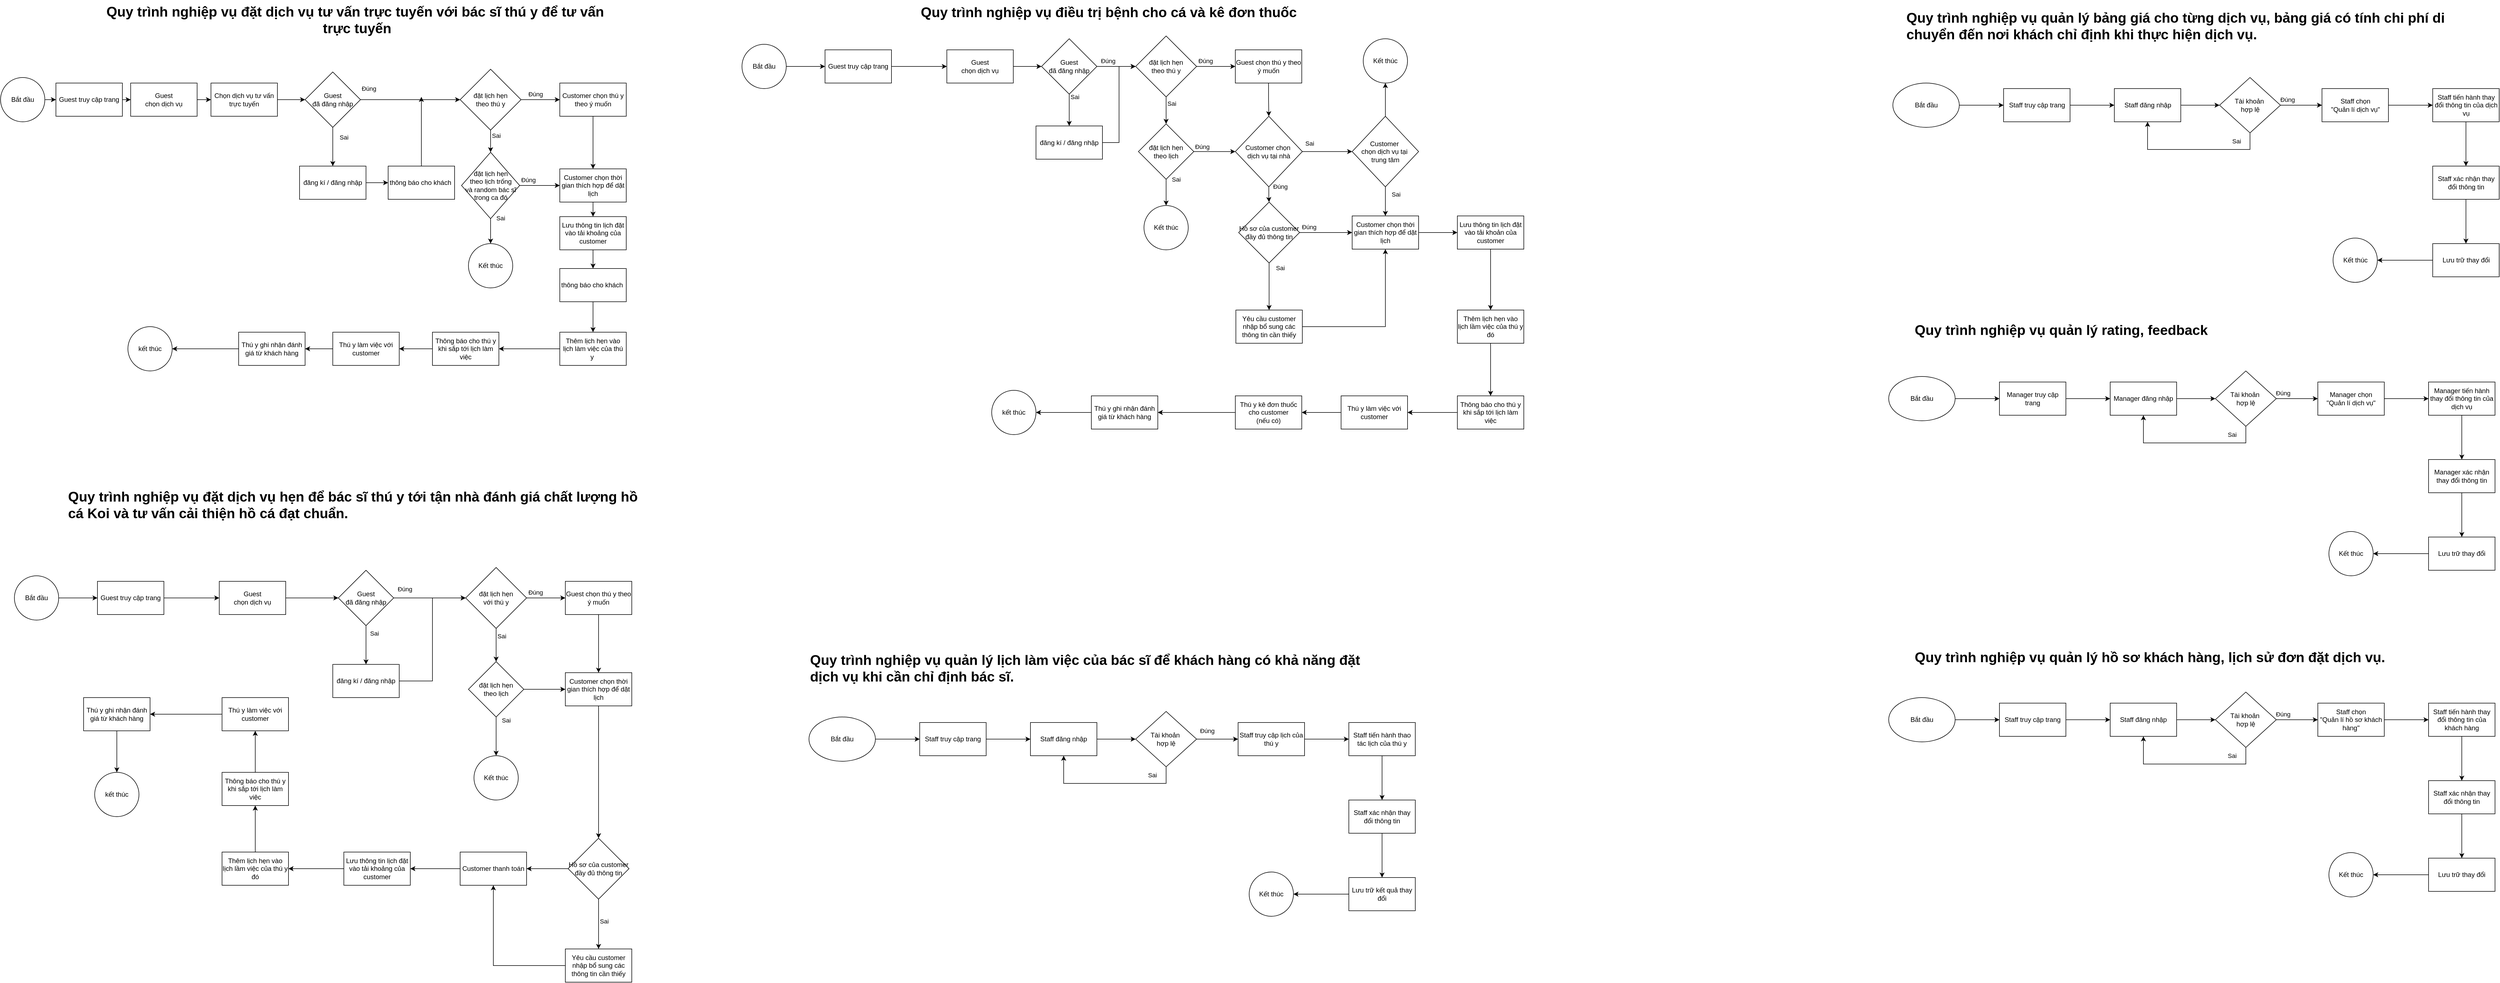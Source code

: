<mxfile version="24.7.12">
  <diagram name="Page-1" id="s-pVeLzlCHHO7NRnynJ9">
    <mxGraphModel grid="1" page="1" gridSize="10" guides="1" tooltips="1" connect="1" arrows="1" fold="1" pageScale="1" pageWidth="1169" pageHeight="827" math="0" shadow="0">
      <root>
        <mxCell id="0" />
        <mxCell id="1" parent="0" />
        <mxCell id="hHOUh9d8se-wN2SL14Xk-5" value="" style="edgeStyle=orthogonalEdgeStyle;rounded=0;orthogonalLoop=1;jettySize=auto;html=1;" edge="1" parent="1" source="hHOUh9d8se-wN2SL14Xk-2" target="hHOUh9d8se-wN2SL14Xk-4">
          <mxGeometry relative="1" as="geometry" />
        </mxCell>
        <mxCell id="hHOUh9d8se-wN2SL14Xk-2" value="Guest truy cập trang" style="rounded=0;whiteSpace=wrap;html=1;" vertex="1" parent="1">
          <mxGeometry x="80" y="-115" width="120" height="60" as="geometry" />
        </mxCell>
        <mxCell id="hhi7iMmL_n-KoZAlLiji-2" value="" style="edgeStyle=orthogonalEdgeStyle;rounded=0;orthogonalLoop=1;jettySize=auto;html=1;" edge="1" parent="1" source="hHOUh9d8se-wN2SL14Xk-4" target="hhi7iMmL_n-KoZAlLiji-1">
          <mxGeometry relative="1" as="geometry" />
        </mxCell>
        <mxCell id="hHOUh9d8se-wN2SL14Xk-4" value="Guest&lt;br&gt;&lt;div&gt;chọn dịch vụ&lt;br&gt;&lt;/div&gt;" style="rounded=0;whiteSpace=wrap;html=1;" vertex="1" parent="1">
          <mxGeometry x="215" y="-115" width="120" height="60" as="geometry" />
        </mxCell>
        <mxCell id="EU5Qj7T7jtGLenOegfwq-4" value="&lt;div style=&quot;font-size: 25px;&quot;&gt;Quy trình nghiệp vụ đặt dịch vụ tư vấn trực tuyến với bác sĩ thú y để tư vấn&lt;br&gt;&lt;/div&gt;&amp;nbsp;trực tuyến" style="text;html=1;align=center;verticalAlign=middle;resizable=0;points=[];autosize=1;strokeColor=none;fillColor=none;fontStyle=1;fontSize=25;" vertex="1" parent="1">
          <mxGeometry x="185" y="-265" width="870" height="70" as="geometry" />
        </mxCell>
        <mxCell id="hhi7iMmL_n-KoZAlLiji-7" value="" style="edgeStyle=orthogonalEdgeStyle;rounded=0;orthogonalLoop=1;jettySize=auto;html=1;" edge="1" parent="1" source="EU5Qj7T7jtGLenOegfwq-14" target="hhi7iMmL_n-KoZAlLiji-6">
          <mxGeometry relative="1" as="geometry" />
        </mxCell>
        <mxCell id="EU5Qj7T7jtGLenOegfwq-14" value="Customer chọn thời gian thích hợp để dặt lịch" style="rounded=0;whiteSpace=wrap;html=1;" vertex="1" parent="1">
          <mxGeometry x="990" y="40" width="120" height="60" as="geometry" />
        </mxCell>
        <mxCell id="EU5Qj7T7jtGLenOegfwq-162" value="" style="edgeStyle=orthogonalEdgeStyle;rounded=0;orthogonalLoop=1;jettySize=auto;html=1;" edge="1" parent="1" source="EU5Qj7T7jtGLenOegfwq-21" target="EU5Qj7T7jtGLenOegfwq-161">
          <mxGeometry relative="1" as="geometry" />
        </mxCell>
        <mxCell id="EU5Qj7T7jtGLenOegfwq-21" value="Thêm lịch hẹn vào lịch làm việc của thú y&amp;nbsp;" style="rounded=0;whiteSpace=wrap;html=1;" vertex="1" parent="1">
          <mxGeometry x="990" y="335" width="120" height="60" as="geometry" />
        </mxCell>
        <mxCell id="Dh0HRmcPlrS_4ATm8JXs-21" value="" style="edgeStyle=orthogonalEdgeStyle;rounded=0;orthogonalLoop=1;jettySize=auto;html=1;" edge="1" parent="1" source="EU5Qj7T7jtGLenOegfwq-25" target="EU5Qj7T7jtGLenOegfwq-29">
          <mxGeometry relative="1" as="geometry" />
        </mxCell>
        <mxCell id="Dh0HRmcPlrS_4ATm8JXs-22" value="" style="edgeStyle=orthogonalEdgeStyle;rounded=0;orthogonalLoop=1;jettySize=auto;html=1;" edge="1" parent="1" source="EU5Qj7T7jtGLenOegfwq-25" target="EU5Qj7T7jtGLenOegfwq-41">
          <mxGeometry relative="1" as="geometry" />
        </mxCell>
        <mxCell id="EU5Qj7T7jtGLenOegfwq-25" value="&lt;div&gt;Guest&lt;br&gt;&lt;/div&gt;&lt;div&gt;đã đăng nhập&lt;/div&gt;" style="rhombus;whiteSpace=wrap;html=1;rounded=0;" vertex="1" parent="1">
          <mxGeometry x="530" y="-135" width="100" height="100" as="geometry" />
        </mxCell>
        <mxCell id="hhi7iMmL_n-KoZAlLiji-11" value="" style="edgeStyle=orthogonalEdgeStyle;rounded=0;orthogonalLoop=1;jettySize=auto;html=1;" edge="1" parent="1" source="EU5Qj7T7jtGLenOegfwq-29" target="hhi7iMmL_n-KoZAlLiji-9">
          <mxGeometry relative="1" as="geometry" />
        </mxCell>
        <mxCell id="EU5Qj7T7jtGLenOegfwq-29" value="&lt;div&gt;đăng kí / đăng nhập&lt;/div&gt;" style="whiteSpace=wrap;html=1;rounded=0;" vertex="1" parent="1">
          <mxGeometry x="520" y="35" width="120" height="60" as="geometry" />
        </mxCell>
        <mxCell id="EU5Qj7T7jtGLenOegfwq-34" value="" style="edgeStyle=orthogonalEdgeStyle;rounded=0;orthogonalLoop=1;jettySize=auto;html=1;" edge="1" parent="1" source="EU5Qj7T7jtGLenOegfwq-33" target="hHOUh9d8se-wN2SL14Xk-2">
          <mxGeometry relative="1" as="geometry" />
        </mxCell>
        <mxCell id="EU5Qj7T7jtGLenOegfwq-33" value="&lt;div&gt;Bắt đầu&lt;/div&gt;" style="ellipse;whiteSpace=wrap;html=1;aspect=fixed;" vertex="1" parent="1">
          <mxGeometry x="-20" y="-125" width="80" height="80" as="geometry" />
        </mxCell>
        <mxCell id="EU5Qj7T7jtGLenOegfwq-35" value="&lt;div&gt;kết thúc&lt;/div&gt;" style="ellipse;whiteSpace=wrap;html=1;rounded=0;" vertex="1" parent="1">
          <mxGeometry x="210" y="325" width="80" height="80" as="geometry" />
        </mxCell>
        <mxCell id="EU5Qj7T7jtGLenOegfwq-37" value="&lt;font style=&quot;font-size: 25px;&quot;&gt;&lt;b&gt;Quy trình nghiệp vụ đặt dịch vụ hẹn để bác sĩ thú y tới tận nhà đánh giá chất lượng hồ cá Koi và tư vấn cải thiện hồ cá đạt chuẩn.&lt;/b&gt;&lt;br&gt;&lt;/font&gt;" style="text;whiteSpace=wrap;html=1;" vertex="1" parent="1">
          <mxGeometry x="100" y="610" width="1050" height="50" as="geometry" />
        </mxCell>
        <mxCell id="EU5Qj7T7jtGLenOegfwq-40" value="" style="edgeStyle=orthogonalEdgeStyle;rounded=0;orthogonalLoop=1;jettySize=auto;html=1;" edge="1" parent="1" source="EU5Qj7T7jtGLenOegfwq-38" target="EU5Qj7T7jtGLenOegfwq-21">
          <mxGeometry relative="1" as="geometry" />
        </mxCell>
        <mxCell id="EU5Qj7T7jtGLenOegfwq-38" value="thông báo cho khách&amp;nbsp;" style="rounded=0;whiteSpace=wrap;html=1;" vertex="1" parent="1">
          <mxGeometry x="990" y="220" width="120" height="60" as="geometry" />
        </mxCell>
        <mxCell id="EU5Qj7T7jtGLenOegfwq-44" value="" style="edgeStyle=orthogonalEdgeStyle;rounded=0;orthogonalLoop=1;jettySize=auto;html=1;" edge="1" parent="1" source="EU5Qj7T7jtGLenOegfwq-41" target="EU5Qj7T7jtGLenOegfwq-43">
          <mxGeometry relative="1" as="geometry" />
        </mxCell>
        <mxCell id="EU5Qj7T7jtGLenOegfwq-50" value="&lt;div&gt;Sai&lt;/div&gt;" style="edgeLabel;html=1;align=center;verticalAlign=middle;resizable=0;points=[];" connectable="0" vertex="1" parent="EU5Qj7T7jtGLenOegfwq-44">
          <mxGeometry x="-0.536" relative="1" as="geometry">
            <mxPoint x="10" as="offset" />
          </mxGeometry>
        </mxCell>
        <mxCell id="7YSPG7tZvlStUa8mOmvF-4" value="&lt;div&gt;Sai&lt;/div&gt;" style="edgeLabel;html=1;align=center;verticalAlign=middle;resizable=0;points=[];" connectable="0" vertex="1" parent="EU5Qj7T7jtGLenOegfwq-44">
          <mxGeometry x="-0.536" relative="1" as="geometry">
            <mxPoint x="-265" y="3" as="offset" />
          </mxGeometry>
        </mxCell>
        <mxCell id="EU5Qj7T7jtGLenOegfwq-46" value="" style="edgeStyle=orthogonalEdgeStyle;rounded=0;orthogonalLoop=1;jettySize=auto;html=1;" edge="1" parent="1" source="EU5Qj7T7jtGLenOegfwq-41" target="EU5Qj7T7jtGLenOegfwq-45">
          <mxGeometry relative="1" as="geometry" />
        </mxCell>
        <mxCell id="EU5Qj7T7jtGLenOegfwq-49" value="&lt;div&gt;Đúng&lt;/div&gt;" style="edgeLabel;html=1;align=center;verticalAlign=middle;resizable=0;points=[];" connectable="0" vertex="1" parent="EU5Qj7T7jtGLenOegfwq-46">
          <mxGeometry x="-0.656" relative="1" as="geometry">
            <mxPoint x="-287" y="-20" as="offset" />
          </mxGeometry>
        </mxCell>
        <mxCell id="7YSPG7tZvlStUa8mOmvF-3" value="&lt;div&gt;Đúng&lt;/div&gt;" style="edgeLabel;html=1;align=center;verticalAlign=middle;resizable=0;points=[];" connectable="0" vertex="1" parent="EU5Qj7T7jtGLenOegfwq-46">
          <mxGeometry x="-0.656" relative="1" as="geometry">
            <mxPoint x="14" y="-10" as="offset" />
          </mxGeometry>
        </mxCell>
        <mxCell id="EU5Qj7T7jtGLenOegfwq-41" value="&lt;div&gt;đặt lịch hẹn&lt;br&gt;&lt;/div&gt;&lt;div&gt;theo thú y&lt;/div&gt;" style="rhombus;whiteSpace=wrap;html=1;rounded=0;" vertex="1" parent="1">
          <mxGeometry x="810" y="-140" width="110" height="110" as="geometry" />
        </mxCell>
        <mxCell id="EU5Qj7T7jtGLenOegfwq-53" value="" style="edgeStyle=orthogonalEdgeStyle;rounded=0;orthogonalLoop=1;jettySize=auto;html=1;" edge="1" parent="1" source="EU5Qj7T7jtGLenOegfwq-43" target="EU5Qj7T7jtGLenOegfwq-52">
          <mxGeometry relative="1" as="geometry" />
        </mxCell>
        <mxCell id="EU5Qj7T7jtGLenOegfwq-54" value="&lt;div&gt;Sai&lt;/div&gt;" style="edgeLabel;html=1;align=center;verticalAlign=middle;resizable=0;points=[];" connectable="0" vertex="1" parent="EU5Qj7T7jtGLenOegfwq-53">
          <mxGeometry x="-0.461" y="3" relative="1" as="geometry">
            <mxPoint x="15" y="-13" as="offset" />
          </mxGeometry>
        </mxCell>
        <mxCell id="Dh0HRmcPlrS_4ATm8JXs-30" style="edgeStyle=orthogonalEdgeStyle;rounded=0;orthogonalLoop=1;jettySize=auto;html=1;entryX=0;entryY=0.5;entryDx=0;entryDy=0;" edge="1" parent="1" source="EU5Qj7T7jtGLenOegfwq-43" target="EU5Qj7T7jtGLenOegfwq-14">
          <mxGeometry relative="1" as="geometry" />
        </mxCell>
        <mxCell id="Dh0HRmcPlrS_4ATm8JXs-31" value="Đúng" style="edgeLabel;html=1;align=center;verticalAlign=middle;resizable=0;points=[];" connectable="0" vertex="1" parent="Dh0HRmcPlrS_4ATm8JXs-30">
          <mxGeometry x="-0.581" relative="1" as="geometry">
            <mxPoint y="-10" as="offset" />
          </mxGeometry>
        </mxCell>
        <mxCell id="EU5Qj7T7jtGLenOegfwq-43" value="&lt;div&gt;đặt lịch hẹn&lt;/div&gt;&lt;div&gt;theo lịch trống&lt;br&gt;và random bác sĩ trong ca đó&lt;/div&gt;" style="rhombus;whiteSpace=wrap;html=1;rounded=0;" vertex="1" parent="1">
          <mxGeometry x="812.5" y="10" width="105" height="120" as="geometry" />
        </mxCell>
        <mxCell id="Dh0HRmcPlrS_4ATm8JXs-24" value="" style="edgeStyle=orthogonalEdgeStyle;rounded=0;orthogonalLoop=1;jettySize=auto;html=1;" edge="1" parent="1" source="EU5Qj7T7jtGLenOegfwq-45" target="EU5Qj7T7jtGLenOegfwq-14">
          <mxGeometry relative="1" as="geometry" />
        </mxCell>
        <mxCell id="EU5Qj7T7jtGLenOegfwq-45" value="Customer chọn thú y theo ý muốn" style="rounded=0;whiteSpace=wrap;html=1;" vertex="1" parent="1">
          <mxGeometry x="990" y="-115" width="120" height="60" as="geometry" />
        </mxCell>
        <mxCell id="EU5Qj7T7jtGLenOegfwq-52" value="Kết thúc" style="ellipse;whiteSpace=wrap;html=1;rounded=0;" vertex="1" parent="1">
          <mxGeometry x="825" y="175" width="80" height="80" as="geometry" />
        </mxCell>
        <mxCell id="EU5Qj7T7jtGLenOegfwq-80" value="" style="edgeStyle=orthogonalEdgeStyle;rounded=0;orthogonalLoop=1;jettySize=auto;html=1;" edge="1" parent="1" source="EU5Qj7T7jtGLenOegfwq-81" target="EU5Qj7T7jtGLenOegfwq-83">
          <mxGeometry relative="1" as="geometry" />
        </mxCell>
        <mxCell id="EU5Qj7T7jtGLenOegfwq-81" value="Guest truy cập trang" style="rounded=0;whiteSpace=wrap;html=1;" vertex="1" parent="1">
          <mxGeometry x="155" y="785" width="120" height="60" as="geometry" />
        </mxCell>
        <mxCell id="Dh0HRmcPlrS_4ATm8JXs-25" value="" style="edgeStyle=orthogonalEdgeStyle;rounded=0;orthogonalLoop=1;jettySize=auto;html=1;" edge="1" parent="1" source="EU5Qj7T7jtGLenOegfwq-83" target="EU5Qj7T7jtGLenOegfwq-92">
          <mxGeometry relative="1" as="geometry" />
        </mxCell>
        <mxCell id="EU5Qj7T7jtGLenOegfwq-83" value="Guest&lt;br&gt;&lt;div&gt;chọn dịch vụ&lt;br&gt;&lt;/div&gt;" style="rounded=0;whiteSpace=wrap;html=1;" vertex="1" parent="1">
          <mxGeometry x="375" y="785" width="120" height="60" as="geometry" />
        </mxCell>
        <mxCell id="EU5Qj7T7jtGLenOegfwq-114" value="" style="edgeStyle=orthogonalEdgeStyle;rounded=0;orthogonalLoop=1;jettySize=auto;html=1;" edge="1" parent="1" source="EU5Qj7T7jtGLenOegfwq-85" target="EU5Qj7T7jtGLenOegfwq-113">
          <mxGeometry relative="1" as="geometry" />
        </mxCell>
        <mxCell id="EU5Qj7T7jtGLenOegfwq-85" value="Customer chọn thời gian thích hợp để dặt lịch" style="rounded=0;whiteSpace=wrap;html=1;" vertex="1" parent="1">
          <mxGeometry x="1000" y="950" width="120" height="60" as="geometry" />
        </mxCell>
        <mxCell id="Dh0HRmcPlrS_4ATm8JXs-26" value="" style="edgeStyle=orthogonalEdgeStyle;rounded=0;orthogonalLoop=1;jettySize=auto;html=1;" edge="1" parent="1" source="EU5Qj7T7jtGLenOegfwq-92" target="EU5Qj7T7jtGLenOegfwq-104">
          <mxGeometry relative="1" as="geometry" />
        </mxCell>
        <mxCell id="Dh0HRmcPlrS_4ATm8JXs-33" value="&lt;div&gt;Đúng&lt;/div&gt;" style="edgeLabel;html=1;align=center;verticalAlign=middle;resizable=0;points=[];" connectable="0" vertex="1" parent="Dh0HRmcPlrS_4ATm8JXs-26">
          <mxGeometry x="-0.846" y="2" relative="1" as="geometry">
            <mxPoint x="10" y="-14" as="offset" />
          </mxGeometry>
        </mxCell>
        <mxCell id="Dh0HRmcPlrS_4ATm8JXs-27" value="" style="edgeStyle=orthogonalEdgeStyle;rounded=0;orthogonalLoop=1;jettySize=auto;html=1;" edge="1" parent="1" source="EU5Qj7T7jtGLenOegfwq-92" target="EU5Qj7T7jtGLenOegfwq-94">
          <mxGeometry relative="1" as="geometry" />
        </mxCell>
        <mxCell id="Dh0HRmcPlrS_4ATm8JXs-34" value="Sai" style="edgeLabel;html=1;align=center;verticalAlign=middle;resizable=0;points=[];" connectable="0" vertex="1" parent="Dh0HRmcPlrS_4ATm8JXs-27">
          <mxGeometry x="-0.495" y="3" relative="1" as="geometry">
            <mxPoint x="12" y="-4" as="offset" />
          </mxGeometry>
        </mxCell>
        <mxCell id="EU5Qj7T7jtGLenOegfwq-92" value="&lt;div&gt;Guest&lt;br&gt;&lt;/div&gt;&lt;div&gt;đã đăng nhập&lt;/div&gt;" style="rhombus;whiteSpace=wrap;html=1;rounded=0;" vertex="1" parent="1">
          <mxGeometry x="590" y="765" width="100" height="100" as="geometry" />
        </mxCell>
        <mxCell id="Dh0HRmcPlrS_4ATm8JXs-28" style="edgeStyle=orthogonalEdgeStyle;rounded=0;orthogonalLoop=1;jettySize=auto;html=1;entryX=0;entryY=0.5;entryDx=0;entryDy=0;" edge="1" parent="1" source="EU5Qj7T7jtGLenOegfwq-94" target="EU5Qj7T7jtGLenOegfwq-104">
          <mxGeometry relative="1" as="geometry" />
        </mxCell>
        <mxCell id="EU5Qj7T7jtGLenOegfwq-94" value="&lt;div&gt;đăng kí / đăng nhập&lt;/div&gt;" style="whiteSpace=wrap;html=1;rounded=0;" vertex="1" parent="1">
          <mxGeometry x="580" y="935" width="120" height="60" as="geometry" />
        </mxCell>
        <mxCell id="EU5Qj7T7jtGLenOegfwq-95" value="" style="edgeStyle=orthogonalEdgeStyle;rounded=0;orthogonalLoop=1;jettySize=auto;html=1;" edge="1" parent="1" source="EU5Qj7T7jtGLenOegfwq-96" target="EU5Qj7T7jtGLenOegfwq-81">
          <mxGeometry relative="1" as="geometry" />
        </mxCell>
        <mxCell id="EU5Qj7T7jtGLenOegfwq-96" value="&lt;div&gt;Bắt đầu&lt;/div&gt;" style="ellipse;whiteSpace=wrap;html=1;aspect=fixed;" vertex="1" parent="1">
          <mxGeometry x="5" y="775" width="80" height="80" as="geometry" />
        </mxCell>
        <mxCell id="EU5Qj7T7jtGLenOegfwq-177" value="" style="edgeStyle=orthogonalEdgeStyle;rounded=0;orthogonalLoop=1;jettySize=auto;html=1;" edge="1" parent="1" source="EU5Qj7T7jtGLenOegfwq-99" target="EU5Qj7T7jtGLenOegfwq-169">
          <mxGeometry relative="1" as="geometry" />
        </mxCell>
        <mxCell id="EU5Qj7T7jtGLenOegfwq-99" value="Lưu thông tin lịch đặt vào tải khoảng của customer" style="rounded=0;whiteSpace=wrap;html=1;" vertex="1" parent="1">
          <mxGeometry x="600" y="1274" width="120" height="60" as="geometry" />
        </mxCell>
        <mxCell id="EU5Qj7T7jtGLenOegfwq-100" value="" style="edgeStyle=orthogonalEdgeStyle;rounded=0;orthogonalLoop=1;jettySize=auto;html=1;" edge="1" parent="1" source="EU5Qj7T7jtGLenOegfwq-104" target="EU5Qj7T7jtGLenOegfwq-109">
          <mxGeometry relative="1" as="geometry" />
        </mxCell>
        <mxCell id="EU5Qj7T7jtGLenOegfwq-101" value="&lt;div&gt;Sai&lt;/div&gt;" style="edgeLabel;html=1;align=center;verticalAlign=middle;resizable=0;points=[];" connectable="0" vertex="1" parent="EU5Qj7T7jtGLenOegfwq-100">
          <mxGeometry x="-0.536" relative="1" as="geometry">
            <mxPoint x="10" as="offset" />
          </mxGeometry>
        </mxCell>
        <mxCell id="EU5Qj7T7jtGLenOegfwq-102" value="" style="edgeStyle=orthogonalEdgeStyle;rounded=0;orthogonalLoop=1;jettySize=auto;html=1;" edge="1" parent="1" source="EU5Qj7T7jtGLenOegfwq-104" target="EU5Qj7T7jtGLenOegfwq-111">
          <mxGeometry relative="1" as="geometry" />
        </mxCell>
        <mxCell id="EU5Qj7T7jtGLenOegfwq-103" value="&lt;div&gt;Đúng&lt;/div&gt;" style="edgeLabel;html=1;align=center;verticalAlign=middle;resizable=0;points=[];" connectable="0" vertex="1" parent="EU5Qj7T7jtGLenOegfwq-102">
          <mxGeometry x="-0.656" relative="1" as="geometry">
            <mxPoint x="4" y="-10" as="offset" />
          </mxGeometry>
        </mxCell>
        <mxCell id="EU5Qj7T7jtGLenOegfwq-104" value="&lt;div&gt;đặt lịch hẹn&lt;br&gt;&lt;/div&gt;&lt;div&gt;với thú y&lt;/div&gt;" style="rhombus;whiteSpace=wrap;html=1;rounded=0;" vertex="1" parent="1">
          <mxGeometry x="820" y="760" width="110" height="110" as="geometry" />
        </mxCell>
        <mxCell id="EU5Qj7T7jtGLenOegfwq-107" value="" style="edgeStyle=orthogonalEdgeStyle;rounded=0;orthogonalLoop=1;jettySize=auto;html=1;" edge="1" parent="1" source="EU5Qj7T7jtGLenOegfwq-109" target="EU5Qj7T7jtGLenOegfwq-112">
          <mxGeometry relative="1" as="geometry" />
        </mxCell>
        <mxCell id="EU5Qj7T7jtGLenOegfwq-108" value="&lt;div&gt;Sai&lt;/div&gt;" style="edgeLabel;html=1;align=center;verticalAlign=middle;resizable=0;points=[];" connectable="0" vertex="1" parent="EU5Qj7T7jtGLenOegfwq-107">
          <mxGeometry x="-0.461" y="3" relative="1" as="geometry">
            <mxPoint x="15" y="-13" as="offset" />
          </mxGeometry>
        </mxCell>
        <mxCell id="Dh0HRmcPlrS_4ATm8JXs-35" value="" style="edgeStyle=orthogonalEdgeStyle;rounded=0;orthogonalLoop=1;jettySize=auto;html=1;" edge="1" parent="1" source="EU5Qj7T7jtGLenOegfwq-109" target="EU5Qj7T7jtGLenOegfwq-85">
          <mxGeometry relative="1" as="geometry" />
        </mxCell>
        <mxCell id="EU5Qj7T7jtGLenOegfwq-109" value="&lt;div&gt;đặt lịch hẹn&lt;/div&gt;&lt;div&gt;theo lịch&lt;br&gt;&lt;/div&gt;" style="rhombus;whiteSpace=wrap;html=1;rounded=0;" vertex="1" parent="1">
          <mxGeometry x="825" y="930" width="100" height="100" as="geometry" />
        </mxCell>
        <mxCell id="Dh0HRmcPlrS_4ATm8JXs-32" style="edgeStyle=orthogonalEdgeStyle;rounded=0;orthogonalLoop=1;jettySize=auto;html=1;entryX=0.5;entryY=0;entryDx=0;entryDy=0;" edge="1" parent="1" source="EU5Qj7T7jtGLenOegfwq-111" target="EU5Qj7T7jtGLenOegfwq-85">
          <mxGeometry relative="1" as="geometry" />
        </mxCell>
        <mxCell id="EU5Qj7T7jtGLenOegfwq-111" value="Guest chọn thú y theo ý muốn" style="rounded=0;whiteSpace=wrap;html=1;" vertex="1" parent="1">
          <mxGeometry x="1000" y="785" width="120" height="60" as="geometry" />
        </mxCell>
        <mxCell id="EU5Qj7T7jtGLenOegfwq-112" value="Kết thúc" style="ellipse;whiteSpace=wrap;html=1;rounded=0;" vertex="1" parent="1">
          <mxGeometry x="835" y="1100" width="80" height="80" as="geometry" />
        </mxCell>
        <mxCell id="EU5Qj7T7jtGLenOegfwq-118" value="" style="edgeStyle=orthogonalEdgeStyle;rounded=0;orthogonalLoop=1;jettySize=auto;html=1;" edge="1" parent="1" source="EU5Qj7T7jtGLenOegfwq-113" target="EU5Qj7T7jtGLenOegfwq-117">
          <mxGeometry relative="1" as="geometry" />
        </mxCell>
        <mxCell id="EU5Qj7T7jtGLenOegfwq-119" value="&lt;div&gt;Sai&lt;/div&gt;" style="edgeLabel;html=1;align=center;verticalAlign=middle;resizable=0;points=[];" connectable="0" vertex="1" parent="EU5Qj7T7jtGLenOegfwq-118">
          <mxGeometry x="-0.667" y="3" relative="1" as="geometry">
            <mxPoint x="7" y="25" as="offset" />
          </mxGeometry>
        </mxCell>
        <mxCell id="EU5Qj7T7jtGLenOegfwq-122" value="" style="edgeStyle=orthogonalEdgeStyle;rounded=0;orthogonalLoop=1;jettySize=auto;html=1;" edge="1" parent="1" source="EU5Qj7T7jtGLenOegfwq-113" target="EU5Qj7T7jtGLenOegfwq-121">
          <mxGeometry relative="1" as="geometry" />
        </mxCell>
        <mxCell id="EU5Qj7T7jtGLenOegfwq-113" value="Hồ sơ của customer đầy đủ thông tin" style="rhombus;whiteSpace=wrap;html=1;rounded=0;" vertex="1" parent="1">
          <mxGeometry x="1005" y="1249" width="110" height="110" as="geometry" />
        </mxCell>
        <mxCell id="EU5Qj7T7jtGLenOegfwq-123" style="edgeStyle=orthogonalEdgeStyle;rounded=0;orthogonalLoop=1;jettySize=auto;html=1;entryX=0.5;entryY=1;entryDx=0;entryDy=0;" edge="1" parent="1" source="EU5Qj7T7jtGLenOegfwq-117" target="EU5Qj7T7jtGLenOegfwq-121">
          <mxGeometry relative="1" as="geometry" />
        </mxCell>
        <mxCell id="EU5Qj7T7jtGLenOegfwq-117" value="Yêu cầu customer nhập bổ sung các thông tin cần thiếy" style="whiteSpace=wrap;html=1;rounded=0;" vertex="1" parent="1">
          <mxGeometry x="1000" y="1449" width="120" height="60" as="geometry" />
        </mxCell>
        <mxCell id="EU5Qj7T7jtGLenOegfwq-124" value="" style="edgeStyle=orthogonalEdgeStyle;rounded=0;orthogonalLoop=1;jettySize=auto;html=1;" edge="1" parent="1" source="EU5Qj7T7jtGLenOegfwq-121" target="EU5Qj7T7jtGLenOegfwq-99">
          <mxGeometry relative="1" as="geometry" />
        </mxCell>
        <mxCell id="EU5Qj7T7jtGLenOegfwq-121" value="Customer thanh toán" style="whiteSpace=wrap;html=1;rounded=0;" vertex="1" parent="1">
          <mxGeometry x="810" y="1274" width="120" height="60" as="geometry" />
        </mxCell>
        <mxCell id="EU5Qj7T7jtGLenOegfwq-125" value="&lt;font style=&quot;font-size: 25px;&quot;&gt;&lt;b&gt;Quy trình nghiệp vụ điều trị bệnh cho cá và kê đơn thuốc&lt;br&gt;&lt;/b&gt;&lt;/font&gt;" style="text;whiteSpace=wrap;html=1;" vertex="1" parent="1">
          <mxGeometry x="1640" y="-265" width="1050" height="50" as="geometry" />
        </mxCell>
        <mxCell id="EU5Qj7T7jtGLenOegfwq-126" value="" style="edgeStyle=orthogonalEdgeStyle;rounded=0;orthogonalLoop=1;jettySize=auto;html=1;" edge="1" parent="1" source="EU5Qj7T7jtGLenOegfwq-127" target="EU5Qj7T7jtGLenOegfwq-129">
          <mxGeometry relative="1" as="geometry" />
        </mxCell>
        <mxCell id="EU5Qj7T7jtGLenOegfwq-127" value="Guest truy cập trang" style="rounded=0;whiteSpace=wrap;html=1;" vertex="1" parent="1">
          <mxGeometry x="1469" y="-175" width="120" height="60" as="geometry" />
        </mxCell>
        <mxCell id="Dh0HRmcPlrS_4ATm8JXs-41" value="" style="edgeStyle=orthogonalEdgeStyle;rounded=0;orthogonalLoop=1;jettySize=auto;html=1;" edge="1" parent="1" source="EU5Qj7T7jtGLenOegfwq-129" target="EU5Qj7T7jtGLenOegfwq-138">
          <mxGeometry relative="1" as="geometry" />
        </mxCell>
        <mxCell id="EU5Qj7T7jtGLenOegfwq-129" value="Guest&lt;br&gt;&lt;div&gt;chọn dịch vụ&lt;br&gt;&lt;/div&gt;" style="rounded=0;whiteSpace=wrap;html=1;" vertex="1" parent="1">
          <mxGeometry x="1689" y="-175" width="120" height="60" as="geometry" />
        </mxCell>
        <mxCell id="Dh0HRmcPlrS_4ATm8JXs-36" value="" style="edgeStyle=orthogonalEdgeStyle;rounded=0;orthogonalLoop=1;jettySize=auto;html=1;" edge="1" parent="1" source="EU5Qj7T7jtGLenOegfwq-138" target="EU5Qj7T7jtGLenOegfwq-150">
          <mxGeometry relative="1" as="geometry" />
        </mxCell>
        <mxCell id="Dh0HRmcPlrS_4ATm8JXs-42" value="Đúng" style="edgeLabel;html=1;align=center;verticalAlign=middle;resizable=0;points=[];" connectable="0" vertex="1" parent="Dh0HRmcPlrS_4ATm8JXs-36">
          <mxGeometry x="-0.742" y="2" relative="1" as="geometry">
            <mxPoint x="11" y="-8" as="offset" />
          </mxGeometry>
        </mxCell>
        <mxCell id="Dh0HRmcPlrS_4ATm8JXs-37" value="" style="edgeStyle=orthogonalEdgeStyle;rounded=0;orthogonalLoop=1;jettySize=auto;html=1;" edge="1" parent="1" source="EU5Qj7T7jtGLenOegfwq-138" target="EU5Qj7T7jtGLenOegfwq-140">
          <mxGeometry relative="1" as="geometry" />
        </mxCell>
        <mxCell id="Dh0HRmcPlrS_4ATm8JXs-43" value="Sai" style="edgeLabel;html=1;align=center;verticalAlign=middle;resizable=0;points=[];" connectable="0" vertex="1" parent="Dh0HRmcPlrS_4ATm8JXs-37">
          <mxGeometry x="-0.589" y="-1" relative="1" as="geometry">
            <mxPoint x="11" y="-7" as="offset" />
          </mxGeometry>
        </mxCell>
        <mxCell id="EU5Qj7T7jtGLenOegfwq-138" value="&lt;div&gt;Guest&lt;br&gt;&lt;/div&gt;&lt;div&gt;đã đăng nhập&lt;/div&gt;" style="rhombus;whiteSpace=wrap;html=1;rounded=0;" vertex="1" parent="1">
          <mxGeometry x="1860" y="-195" width="100" height="100" as="geometry" />
        </mxCell>
        <mxCell id="Dh0HRmcPlrS_4ATm8JXs-44" style="edgeStyle=orthogonalEdgeStyle;rounded=0;orthogonalLoop=1;jettySize=auto;html=1;entryX=0;entryY=0.5;entryDx=0;entryDy=0;" edge="1" parent="1" source="EU5Qj7T7jtGLenOegfwq-140" target="EU5Qj7T7jtGLenOegfwq-150">
          <mxGeometry relative="1" as="geometry" />
        </mxCell>
        <mxCell id="EU5Qj7T7jtGLenOegfwq-140" value="&lt;div&gt;đăng kí / đăng nhập&lt;/div&gt;" style="whiteSpace=wrap;html=1;rounded=0;" vertex="1" parent="1">
          <mxGeometry x="1850" y="-37.5" width="120" height="60" as="geometry" />
        </mxCell>
        <mxCell id="EU5Qj7T7jtGLenOegfwq-141" value="" style="edgeStyle=orthogonalEdgeStyle;rounded=0;orthogonalLoop=1;jettySize=auto;html=1;" edge="1" parent="1" source="EU5Qj7T7jtGLenOegfwq-142" target="EU5Qj7T7jtGLenOegfwq-127">
          <mxGeometry relative="1" as="geometry" />
        </mxCell>
        <mxCell id="EU5Qj7T7jtGLenOegfwq-142" value="&lt;div&gt;Bắt đầu&lt;/div&gt;" style="ellipse;whiteSpace=wrap;html=1;aspect=fixed;" vertex="1" parent="1">
          <mxGeometry x="1319" y="-185" width="80" height="80" as="geometry" />
        </mxCell>
        <mxCell id="EU5Qj7T7jtGLenOegfwq-146" value="" style="edgeStyle=orthogonalEdgeStyle;rounded=0;orthogonalLoop=1;jettySize=auto;html=1;" edge="1" parent="1" source="EU5Qj7T7jtGLenOegfwq-150" target="EU5Qj7T7jtGLenOegfwq-155">
          <mxGeometry relative="1" as="geometry" />
        </mxCell>
        <mxCell id="EU5Qj7T7jtGLenOegfwq-147" value="&lt;div&gt;Sai&lt;/div&gt;" style="edgeLabel;html=1;align=center;verticalAlign=middle;resizable=0;points=[];" connectable="0" vertex="1" parent="EU5Qj7T7jtGLenOegfwq-146">
          <mxGeometry x="-0.536" relative="1" as="geometry">
            <mxPoint x="10" as="offset" />
          </mxGeometry>
        </mxCell>
        <mxCell id="EU5Qj7T7jtGLenOegfwq-148" value="" style="edgeStyle=orthogonalEdgeStyle;rounded=0;orthogonalLoop=1;jettySize=auto;html=1;" edge="1" parent="1" source="EU5Qj7T7jtGLenOegfwq-150" target="EU5Qj7T7jtGLenOegfwq-157">
          <mxGeometry relative="1" as="geometry" />
        </mxCell>
        <mxCell id="EU5Qj7T7jtGLenOegfwq-149" value="&lt;div&gt;Đúng&lt;/div&gt;" style="edgeLabel;html=1;align=center;verticalAlign=middle;resizable=0;points=[];" connectable="0" vertex="1" parent="EU5Qj7T7jtGLenOegfwq-148">
          <mxGeometry x="-0.656" relative="1" as="geometry">
            <mxPoint x="4" y="-10" as="offset" />
          </mxGeometry>
        </mxCell>
        <mxCell id="EU5Qj7T7jtGLenOegfwq-150" value="&lt;div&gt;đặt lịch hẹn&lt;br&gt;&lt;/div&gt;&lt;div&gt;theo thú y&lt;/div&gt;" style="rhombus;whiteSpace=wrap;html=1;rounded=0;" vertex="1" parent="1">
          <mxGeometry x="2030" y="-200" width="110" height="110" as="geometry" />
        </mxCell>
        <mxCell id="EU5Qj7T7jtGLenOegfwq-153" value="" style="edgeStyle=orthogonalEdgeStyle;rounded=0;orthogonalLoop=1;jettySize=auto;html=1;" edge="1" parent="1" source="EU5Qj7T7jtGLenOegfwq-155" target="EU5Qj7T7jtGLenOegfwq-158">
          <mxGeometry relative="1" as="geometry" />
        </mxCell>
        <mxCell id="EU5Qj7T7jtGLenOegfwq-154" value="&lt;div&gt;Sai&lt;/div&gt;" style="edgeLabel;html=1;align=center;verticalAlign=middle;resizable=0;points=[];" connectable="0" vertex="1" parent="EU5Qj7T7jtGLenOegfwq-153">
          <mxGeometry x="-0.461" y="3" relative="1" as="geometry">
            <mxPoint x="15" y="-13" as="offset" />
          </mxGeometry>
        </mxCell>
        <mxCell id="Dh0HRmcPlrS_4ATm8JXs-39" value="" style="edgeStyle=orthogonalEdgeStyle;rounded=0;orthogonalLoop=1;jettySize=auto;html=1;" edge="1" parent="1" source="EU5Qj7T7jtGLenOegfwq-155" target="EU5Qj7T7jtGLenOegfwq-180">
          <mxGeometry relative="1" as="geometry" />
        </mxCell>
        <mxCell id="Dh0HRmcPlrS_4ATm8JXs-40" value="&lt;div&gt;Đúng&lt;/div&gt;" style="edgeLabel;html=1;align=center;verticalAlign=middle;resizable=0;points=[];" connectable="0" vertex="1" parent="Dh0HRmcPlrS_4ATm8JXs-39">
          <mxGeometry x="-0.601" y="4" relative="1" as="geometry">
            <mxPoint y="-5" as="offset" />
          </mxGeometry>
        </mxCell>
        <mxCell id="EU5Qj7T7jtGLenOegfwq-155" value="&lt;div&gt;đặt lịch hẹn&lt;/div&gt;&lt;div&gt;theo lịch&lt;br&gt;&lt;/div&gt;" style="rhombus;whiteSpace=wrap;html=1;rounded=0;" vertex="1" parent="1">
          <mxGeometry x="2035" y="-41.25" width="100" height="100" as="geometry" />
        </mxCell>
        <mxCell id="Dh0HRmcPlrS_4ATm8JXs-38" style="edgeStyle=orthogonalEdgeStyle;rounded=0;orthogonalLoop=1;jettySize=auto;html=1;entryX=0.5;entryY=0;entryDx=0;entryDy=0;" edge="1" parent="1" source="EU5Qj7T7jtGLenOegfwq-157" target="EU5Qj7T7jtGLenOegfwq-180">
          <mxGeometry relative="1" as="geometry" />
        </mxCell>
        <mxCell id="EU5Qj7T7jtGLenOegfwq-157" value="Guest chọn thú y theo ý muốn" style="rounded=0;whiteSpace=wrap;html=1;" vertex="1" parent="1">
          <mxGeometry x="2210" y="-175" width="120" height="60" as="geometry" />
        </mxCell>
        <mxCell id="EU5Qj7T7jtGLenOegfwq-158" value="Kết thúc" style="ellipse;whiteSpace=wrap;html=1;rounded=0;" vertex="1" parent="1">
          <mxGeometry x="2045" y="106.25" width="80" height="80" as="geometry" />
        </mxCell>
        <mxCell id="EU5Qj7T7jtGLenOegfwq-164" value="" style="edgeStyle=orthogonalEdgeStyle;rounded=0;orthogonalLoop=1;jettySize=auto;html=1;" edge="1" parent="1" source="EU5Qj7T7jtGLenOegfwq-161" target="EU5Qj7T7jtGLenOegfwq-163">
          <mxGeometry relative="1" as="geometry" />
        </mxCell>
        <mxCell id="EU5Qj7T7jtGLenOegfwq-161" value="Thông báo cho thú y khi sắp tới lịch làm việc" style="rounded=0;whiteSpace=wrap;html=1;" vertex="1" parent="1">
          <mxGeometry x="760" y="335" width="120" height="60" as="geometry" />
        </mxCell>
        <mxCell id="EU5Qj7T7jtGLenOegfwq-166" value="" style="edgeStyle=orthogonalEdgeStyle;rounded=0;orthogonalLoop=1;jettySize=auto;html=1;" edge="1" parent="1" source="EU5Qj7T7jtGLenOegfwq-163" target="EU5Qj7T7jtGLenOegfwq-165">
          <mxGeometry relative="1" as="geometry" />
        </mxCell>
        <mxCell id="EU5Qj7T7jtGLenOegfwq-163" value="Thú y làm việc với customer" style="rounded=0;whiteSpace=wrap;html=1;" vertex="1" parent="1">
          <mxGeometry x="580" y="335" width="120" height="60" as="geometry" />
        </mxCell>
        <mxCell id="EU5Qj7T7jtGLenOegfwq-167" value="" style="edgeStyle=orthogonalEdgeStyle;rounded=0;orthogonalLoop=1;jettySize=auto;html=1;" edge="1" parent="1" source="EU5Qj7T7jtGLenOegfwq-165" target="EU5Qj7T7jtGLenOegfwq-35">
          <mxGeometry relative="1" as="geometry" />
        </mxCell>
        <mxCell id="EU5Qj7T7jtGLenOegfwq-165" value="Thú y ghi nhận đánh giá từ khách hàng" style="rounded=0;whiteSpace=wrap;html=1;" vertex="1" parent="1">
          <mxGeometry x="410" y="335" width="120" height="60" as="geometry" />
        </mxCell>
        <mxCell id="EU5Qj7T7jtGLenOegfwq-168" value="" style="edgeStyle=orthogonalEdgeStyle;rounded=0;orthogonalLoop=1;jettySize=auto;html=1;" edge="1" parent="1" source="EU5Qj7T7jtGLenOegfwq-169" target="EU5Qj7T7jtGLenOegfwq-172">
          <mxGeometry relative="1" as="geometry" />
        </mxCell>
        <mxCell id="EU5Qj7T7jtGLenOegfwq-169" value="Thêm lịch hẹn vào lịch lầm việc của thú y đó" style="rounded=0;whiteSpace=wrap;html=1;" vertex="1" parent="1">
          <mxGeometry x="380" y="1274" width="120" height="60" as="geometry" />
        </mxCell>
        <mxCell id="EU5Qj7T7jtGLenOegfwq-170" value="&lt;div&gt;kết thúc&lt;/div&gt;" style="ellipse;whiteSpace=wrap;html=1;rounded=0;" vertex="1" parent="1">
          <mxGeometry x="150" y="1130" width="80" height="80" as="geometry" />
        </mxCell>
        <mxCell id="EU5Qj7T7jtGLenOegfwq-171" value="" style="edgeStyle=orthogonalEdgeStyle;rounded=0;orthogonalLoop=1;jettySize=auto;html=1;" edge="1" parent="1" source="EU5Qj7T7jtGLenOegfwq-172" target="EU5Qj7T7jtGLenOegfwq-174">
          <mxGeometry relative="1" as="geometry" />
        </mxCell>
        <mxCell id="EU5Qj7T7jtGLenOegfwq-172" value="Thông báo cho thú y khi sắp tới lịch làm việc" style="rounded=0;whiteSpace=wrap;html=1;" vertex="1" parent="1">
          <mxGeometry x="380" y="1130" width="120" height="60" as="geometry" />
        </mxCell>
        <mxCell id="EU5Qj7T7jtGLenOegfwq-173" value="" style="edgeStyle=orthogonalEdgeStyle;rounded=0;orthogonalLoop=1;jettySize=auto;html=1;" edge="1" parent="1" source="EU5Qj7T7jtGLenOegfwq-174" target="EU5Qj7T7jtGLenOegfwq-176">
          <mxGeometry relative="1" as="geometry" />
        </mxCell>
        <mxCell id="EU5Qj7T7jtGLenOegfwq-174" value="Thú y làm việc với customer" style="rounded=0;whiteSpace=wrap;html=1;" vertex="1" parent="1">
          <mxGeometry x="380" y="995" width="120" height="60" as="geometry" />
        </mxCell>
        <mxCell id="EU5Qj7T7jtGLenOegfwq-175" value="" style="edgeStyle=orthogonalEdgeStyle;rounded=0;orthogonalLoop=1;jettySize=auto;html=1;" edge="1" parent="1" source="EU5Qj7T7jtGLenOegfwq-176" target="EU5Qj7T7jtGLenOegfwq-170">
          <mxGeometry relative="1" as="geometry" />
        </mxCell>
        <mxCell id="EU5Qj7T7jtGLenOegfwq-176" value="Thú y ghi nhận đánh giá từ khách hàng" style="rounded=0;whiteSpace=wrap;html=1;" vertex="1" parent="1">
          <mxGeometry x="130" y="995" width="120" height="60" as="geometry" />
        </mxCell>
        <mxCell id="EU5Qj7T7jtGLenOegfwq-185" value="" style="edgeStyle=orthogonalEdgeStyle;rounded=0;orthogonalLoop=1;jettySize=auto;html=1;" edge="1" parent="1" source="EU5Qj7T7jtGLenOegfwq-180" target="EU5Qj7T7jtGLenOegfwq-184">
          <mxGeometry relative="1" as="geometry" />
        </mxCell>
        <mxCell id="EU5Qj7T7jtGLenOegfwq-241" value="Sai" style="edgeLabel;html=1;align=center;verticalAlign=middle;resizable=0;points=[];" connectable="0" vertex="1" parent="EU5Qj7T7jtGLenOegfwq-185">
          <mxGeometry x="-0.719" y="-3" relative="1" as="geometry">
            <mxPoint y="-18" as="offset" />
          </mxGeometry>
        </mxCell>
        <mxCell id="EU5Qj7T7jtGLenOegfwq-205" value="" style="edgeStyle=orthogonalEdgeStyle;rounded=0;orthogonalLoop=1;jettySize=auto;html=1;" edge="1" parent="1" source="EU5Qj7T7jtGLenOegfwq-180" target="EU5Qj7T7jtGLenOegfwq-201">
          <mxGeometry relative="1" as="geometry" />
        </mxCell>
        <mxCell id="EU5Qj7T7jtGLenOegfwq-242" value="&lt;div&gt;Đúng&lt;/div&gt;" style="edgeLabel;html=1;align=center;verticalAlign=middle;resizable=0;points=[];" connectable="0" vertex="1" parent="EU5Qj7T7jtGLenOegfwq-205">
          <mxGeometry x="-0.594" y="-2" relative="1" as="geometry">
            <mxPoint x="22" y="-6" as="offset" />
          </mxGeometry>
        </mxCell>
        <mxCell id="EU5Qj7T7jtGLenOegfwq-180" value="&lt;div&gt;Customer chọn&amp;nbsp;&lt;/div&gt;&lt;div&gt;dịch vụ tại nhà&lt;/div&gt;" style="rhombus;whiteSpace=wrap;html=1;rounded=0;" vertex="1" parent="1">
          <mxGeometry x="2210" y="-55" width="121" height="127.5" as="geometry" />
        </mxCell>
        <mxCell id="EU5Qj7T7jtGLenOegfwq-238" value="" style="edgeStyle=orthogonalEdgeStyle;rounded=0;orthogonalLoop=1;jettySize=auto;html=1;" edge="1" parent="1" source="EU5Qj7T7jtGLenOegfwq-184" target="EU5Qj7T7jtGLenOegfwq-222">
          <mxGeometry relative="1" as="geometry" />
        </mxCell>
        <mxCell id="Dh0HRmcPlrS_4ATm8JXs-45" value="Sai" style="edgeLabel;html=1;align=center;verticalAlign=middle;resizable=0;points=[];" connectable="0" vertex="1" parent="EU5Qj7T7jtGLenOegfwq-238">
          <mxGeometry x="-0.499" y="2" relative="1" as="geometry">
            <mxPoint x="17" as="offset" />
          </mxGeometry>
        </mxCell>
        <mxCell id="EU5Qj7T7jtGLenOegfwq-240" value="" style="edgeStyle=orthogonalEdgeStyle;rounded=0;orthogonalLoop=1;jettySize=auto;html=1;" edge="1" parent="1" source="EU5Qj7T7jtGLenOegfwq-184" target="EU5Qj7T7jtGLenOegfwq-239">
          <mxGeometry relative="1" as="geometry" />
        </mxCell>
        <mxCell id="EU5Qj7T7jtGLenOegfwq-184" value="&lt;div&gt;Customer&amp;nbsp;&lt;/div&gt;&lt;div&gt;chọn dịch vụ tại&amp;nbsp;&lt;/div&gt;&lt;div&gt;trung tâm&lt;/div&gt;" style="rhombus;whiteSpace=wrap;html=1;rounded=0;" vertex="1" parent="1">
          <mxGeometry x="2421" y="-55" width="120" height="127.5" as="geometry" />
        </mxCell>
        <mxCell id="EU5Qj7T7jtGLenOegfwq-198" value="" style="edgeStyle=orthogonalEdgeStyle;rounded=0;orthogonalLoop=1;jettySize=auto;html=1;" edge="1" parent="1" source="EU5Qj7T7jtGLenOegfwq-201" target="EU5Qj7T7jtGLenOegfwq-203">
          <mxGeometry relative="1" as="geometry" />
        </mxCell>
        <mxCell id="EU5Qj7T7jtGLenOegfwq-199" value="&lt;div&gt;Sai&lt;/div&gt;" style="edgeLabel;html=1;align=center;verticalAlign=middle;resizable=0;points=[];" connectable="0" vertex="1" parent="EU5Qj7T7jtGLenOegfwq-198">
          <mxGeometry x="-0.667" y="3" relative="1" as="geometry">
            <mxPoint x="17" y="-5" as="offset" />
          </mxGeometry>
        </mxCell>
        <mxCell id="EU5Qj7T7jtGLenOegfwq-237" style="edgeStyle=orthogonalEdgeStyle;rounded=0;orthogonalLoop=1;jettySize=auto;html=1;entryX=0;entryY=0.5;entryDx=0;entryDy=0;" edge="1" parent="1" source="EU5Qj7T7jtGLenOegfwq-201" target="EU5Qj7T7jtGLenOegfwq-222">
          <mxGeometry relative="1" as="geometry" />
        </mxCell>
        <mxCell id="EU5Qj7T7jtGLenOegfwq-243" value="&lt;div&gt;Đúng&lt;/div&gt;" style="edgeLabel;html=1;align=center;verticalAlign=middle;resizable=0;points=[];" connectable="0" vertex="1" parent="EU5Qj7T7jtGLenOegfwq-237">
          <mxGeometry x="-0.648" y="2" relative="1" as="geometry">
            <mxPoint y="-8" as="offset" />
          </mxGeometry>
        </mxCell>
        <mxCell id="EU5Qj7T7jtGLenOegfwq-201" value="Hồ sơ của customer đầy đủ thông tin" style="rhombus;whiteSpace=wrap;html=1;rounded=0;" vertex="1" parent="1">
          <mxGeometry x="2216" y="100" width="110" height="110" as="geometry" />
        </mxCell>
        <mxCell id="EU5Qj7T7jtGLenOegfwq-236" style="edgeStyle=orthogonalEdgeStyle;rounded=0;orthogonalLoop=1;jettySize=auto;html=1;entryX=0.5;entryY=1;entryDx=0;entryDy=0;" edge="1" parent="1" source="EU5Qj7T7jtGLenOegfwq-203" target="EU5Qj7T7jtGLenOegfwq-222">
          <mxGeometry relative="1" as="geometry" />
        </mxCell>
        <mxCell id="EU5Qj7T7jtGLenOegfwq-203" value="Yêu cầu customer nhập bổ sung các thông tin cần thiếy" style="whiteSpace=wrap;html=1;rounded=0;" vertex="1" parent="1">
          <mxGeometry x="2211" y="295" width="120" height="60" as="geometry" />
        </mxCell>
        <mxCell id="EU5Qj7T7jtGLenOegfwq-221" value="" style="edgeStyle=orthogonalEdgeStyle;rounded=0;orthogonalLoop=1;jettySize=auto;html=1;" edge="1" parent="1" source="EU5Qj7T7jtGLenOegfwq-222" target="EU5Qj7T7jtGLenOegfwq-229">
          <mxGeometry relative="1" as="geometry" />
        </mxCell>
        <mxCell id="EU5Qj7T7jtGLenOegfwq-222" value="Customer chọn thời gian thích hợp để dặt lịch" style="rounded=0;whiteSpace=wrap;html=1;" vertex="1" parent="1">
          <mxGeometry x="2421" y="125" width="120" height="60" as="geometry" />
        </mxCell>
        <mxCell id="EU5Qj7T7jtGLenOegfwq-223" value="" style="edgeStyle=orthogonalEdgeStyle;rounded=0;orthogonalLoop=1;jettySize=auto;html=1;" edge="1" parent="1" source="EU5Qj7T7jtGLenOegfwq-224" target="EU5Qj7T7jtGLenOegfwq-231">
          <mxGeometry relative="1" as="geometry" />
        </mxCell>
        <mxCell id="EU5Qj7T7jtGLenOegfwq-224" value="Thêm lịch hẹn vào lịch lầm việc của thú y đó" style="rounded=0;whiteSpace=wrap;html=1;" vertex="1" parent="1">
          <mxGeometry x="2611" y="295" width="120" height="60" as="geometry" />
        </mxCell>
        <mxCell id="EU5Qj7T7jtGLenOegfwq-227" value="&lt;div&gt;kết thúc&lt;/div&gt;" style="ellipse;whiteSpace=wrap;html=1;rounded=0;" vertex="1" parent="1">
          <mxGeometry x="1770" y="440" width="80" height="80" as="geometry" />
        </mxCell>
        <mxCell id="EU5Qj7T7jtGLenOegfwq-228" value="" style="edgeStyle=orthogonalEdgeStyle;rounded=0;orthogonalLoop=1;jettySize=auto;html=1;" edge="1" parent="1" source="EU5Qj7T7jtGLenOegfwq-229" target="EU5Qj7T7jtGLenOegfwq-224">
          <mxGeometry relative="1" as="geometry" />
        </mxCell>
        <mxCell id="EU5Qj7T7jtGLenOegfwq-229" value="Lưu thông tin lịch đặt vào tải khoản của customer" style="rounded=0;whiteSpace=wrap;html=1;" vertex="1" parent="1">
          <mxGeometry x="2611" y="125" width="120" height="60" as="geometry" />
        </mxCell>
        <mxCell id="EU5Qj7T7jtGLenOegfwq-230" value="" style="edgeStyle=orthogonalEdgeStyle;rounded=0;orthogonalLoop=1;jettySize=auto;html=1;" edge="1" parent="1" source="EU5Qj7T7jtGLenOegfwq-231" target="EU5Qj7T7jtGLenOegfwq-233">
          <mxGeometry relative="1" as="geometry" />
        </mxCell>
        <mxCell id="EU5Qj7T7jtGLenOegfwq-231" value="Thông báo cho thú y khi sắp tới lịch làm việc" style="rounded=0;whiteSpace=wrap;html=1;" vertex="1" parent="1">
          <mxGeometry x="2611" y="450" width="120" height="60" as="geometry" />
        </mxCell>
        <mxCell id="EU5Qj7T7jtGLenOegfwq-245" value="" style="edgeStyle=orthogonalEdgeStyle;rounded=0;orthogonalLoop=1;jettySize=auto;html=1;" edge="1" parent="1" source="EU5Qj7T7jtGLenOegfwq-233" target="EU5Qj7T7jtGLenOegfwq-244">
          <mxGeometry relative="1" as="geometry" />
        </mxCell>
        <mxCell id="EU5Qj7T7jtGLenOegfwq-233" value="Thú y làm việc với customer" style="rounded=0;whiteSpace=wrap;html=1;" vertex="1" parent="1">
          <mxGeometry x="2401" y="450" width="120" height="60" as="geometry" />
        </mxCell>
        <mxCell id="EU5Qj7T7jtGLenOegfwq-234" value="" style="edgeStyle=orthogonalEdgeStyle;rounded=0;orthogonalLoop=1;jettySize=auto;html=1;" edge="1" parent="1" source="EU5Qj7T7jtGLenOegfwq-235" target="EU5Qj7T7jtGLenOegfwq-227">
          <mxGeometry relative="1" as="geometry" />
        </mxCell>
        <mxCell id="EU5Qj7T7jtGLenOegfwq-235" value="Thú y ghi nhận đánh giá từ khách hàng" style="rounded=0;whiteSpace=wrap;html=1;" vertex="1" parent="1">
          <mxGeometry x="1950" y="450" width="120" height="60" as="geometry" />
        </mxCell>
        <mxCell id="EU5Qj7T7jtGLenOegfwq-239" value="Kết thúc" style="ellipse;whiteSpace=wrap;html=1;rounded=0;" vertex="1" parent="1">
          <mxGeometry x="2441" y="-195" width="80" height="80" as="geometry" />
        </mxCell>
        <mxCell id="EU5Qj7T7jtGLenOegfwq-246" value="" style="edgeStyle=orthogonalEdgeStyle;rounded=0;orthogonalLoop=1;jettySize=auto;html=1;" edge="1" parent="1" source="EU5Qj7T7jtGLenOegfwq-244" target="EU5Qj7T7jtGLenOegfwq-235">
          <mxGeometry relative="1" as="geometry" />
        </mxCell>
        <mxCell id="EU5Qj7T7jtGLenOegfwq-244" value="&lt;div&gt;Thú y kê đơn thuốc cho customer&lt;/div&gt;&lt;div&gt;(nếu có)&lt;br&gt;&lt;/div&gt;" style="rounded=0;whiteSpace=wrap;html=1;" vertex="1" parent="1">
          <mxGeometry x="2210" y="450" width="120" height="60" as="geometry" />
        </mxCell>
        <mxCell id="6P-h68hGlyYHVS7yIlZb-1" value="&lt;font style=&quot;font-size: 25px;&quot;&gt;&lt;b&gt;Quy trình nghiệp vụ quản lý lịch làm việc của bác sĩ để khách hàng có khả năng đặt dịch vụ khi cần chỉ định bác sĩ.&lt;br&gt;&lt;/b&gt;&lt;/font&gt;" style="text;whiteSpace=wrap;html=1;" vertex="1" parent="1">
          <mxGeometry x="1440" y="905" width="1050" height="50" as="geometry" />
        </mxCell>
        <mxCell id="Dh0HRmcPlrS_4ATm8JXs-3" value="" style="edgeStyle=orthogonalEdgeStyle;rounded=0;orthogonalLoop=1;jettySize=auto;html=1;" edge="1" parent="1" source="Dh0HRmcPlrS_4ATm8JXs-1" target="Dh0HRmcPlrS_4ATm8JXs-2">
          <mxGeometry relative="1" as="geometry" />
        </mxCell>
        <mxCell id="Dh0HRmcPlrS_4ATm8JXs-1" value="&lt;div&gt;Bắt đầu&lt;/div&gt;" style="ellipse;whiteSpace=wrap;html=1;" vertex="1" parent="1">
          <mxGeometry x="1440" y="1030" width="120" height="80" as="geometry" />
        </mxCell>
        <mxCell id="Dh0HRmcPlrS_4ATm8JXs-5" value="" style="edgeStyle=orthogonalEdgeStyle;rounded=0;orthogonalLoop=1;jettySize=auto;html=1;" edge="1" parent="1" source="Dh0HRmcPlrS_4ATm8JXs-2" target="Dh0HRmcPlrS_4ATm8JXs-4">
          <mxGeometry relative="1" as="geometry" />
        </mxCell>
        <mxCell id="Dh0HRmcPlrS_4ATm8JXs-2" value="Staff truy cập trang" style="whiteSpace=wrap;html=1;" vertex="1" parent="1">
          <mxGeometry x="1640" y="1040" width="120" height="60" as="geometry" />
        </mxCell>
        <mxCell id="Dh0HRmcPlrS_4ATm8JXs-7" value="" style="edgeStyle=orthogonalEdgeStyle;rounded=0;orthogonalLoop=1;jettySize=auto;html=1;" edge="1" parent="1" source="Dh0HRmcPlrS_4ATm8JXs-4" target="Dh0HRmcPlrS_4ATm8JXs-6">
          <mxGeometry relative="1" as="geometry" />
        </mxCell>
        <mxCell id="Dh0HRmcPlrS_4ATm8JXs-4" value="Staff đăng nhập " style="whiteSpace=wrap;html=1;" vertex="1" parent="1">
          <mxGeometry x="1840" y="1040" width="120" height="60" as="geometry" />
        </mxCell>
        <mxCell id="Dh0HRmcPlrS_4ATm8JXs-8" style="edgeStyle=orthogonalEdgeStyle;rounded=0;orthogonalLoop=1;jettySize=auto;html=1;entryX=0.5;entryY=1;entryDx=0;entryDy=0;" edge="1" parent="1" source="Dh0HRmcPlrS_4ATm8JXs-6" target="Dh0HRmcPlrS_4ATm8JXs-4">
          <mxGeometry relative="1" as="geometry">
            <Array as="points">
              <mxPoint x="2085" y="1150" />
              <mxPoint x="1900" y="1150" />
            </Array>
          </mxGeometry>
        </mxCell>
        <mxCell id="Dh0HRmcPlrS_4ATm8JXs-9" value="Sai" style="edgeLabel;html=1;align=center;verticalAlign=middle;resizable=0;points=[];" connectable="0" vertex="1" parent="Dh0HRmcPlrS_4ATm8JXs-8">
          <mxGeometry x="-0.885" y="1" relative="1" as="geometry">
            <mxPoint x="-26" as="offset" />
          </mxGeometry>
        </mxCell>
        <mxCell id="Dh0HRmcPlrS_4ATm8JXs-11" value="" style="edgeStyle=orthogonalEdgeStyle;rounded=0;orthogonalLoop=1;jettySize=auto;html=1;" edge="1" parent="1" source="Dh0HRmcPlrS_4ATm8JXs-6" target="Dh0HRmcPlrS_4ATm8JXs-10">
          <mxGeometry relative="1" as="geometry" />
        </mxCell>
        <mxCell id="Dh0HRmcPlrS_4ATm8JXs-66" value="Đúng" style="edgeLabel;html=1;align=center;verticalAlign=middle;resizable=0;points=[];" connectable="0" vertex="1" parent="Dh0HRmcPlrS_4ATm8JXs-11">
          <mxGeometry x="-0.511" relative="1" as="geometry">
            <mxPoint y="-15" as="offset" />
          </mxGeometry>
        </mxCell>
        <mxCell id="Dh0HRmcPlrS_4ATm8JXs-6" value="&lt;div&gt;Tài khoản&amp;nbsp;&lt;/div&gt;&lt;div&gt;hợp lệ&lt;/div&gt;" style="rhombus;whiteSpace=wrap;html=1;" vertex="1" parent="1">
          <mxGeometry x="2030" y="1020" width="110" height="100" as="geometry" />
        </mxCell>
        <mxCell id="Dh0HRmcPlrS_4ATm8JXs-13" value="" style="edgeStyle=orthogonalEdgeStyle;rounded=0;orthogonalLoop=1;jettySize=auto;html=1;" edge="1" parent="1" source="Dh0HRmcPlrS_4ATm8JXs-10" target="Dh0HRmcPlrS_4ATm8JXs-12">
          <mxGeometry relative="1" as="geometry" />
        </mxCell>
        <mxCell id="Dh0HRmcPlrS_4ATm8JXs-10" value="Staff truy cập lịch của thú y" style="whiteSpace=wrap;html=1;" vertex="1" parent="1">
          <mxGeometry x="2215" y="1040" width="120" height="60" as="geometry" />
        </mxCell>
        <mxCell id="Dh0HRmcPlrS_4ATm8JXs-15" value="" style="edgeStyle=orthogonalEdgeStyle;rounded=0;orthogonalLoop=1;jettySize=auto;html=1;" edge="1" parent="1" source="Dh0HRmcPlrS_4ATm8JXs-12" target="Dh0HRmcPlrS_4ATm8JXs-14">
          <mxGeometry relative="1" as="geometry" />
        </mxCell>
        <mxCell id="Dh0HRmcPlrS_4ATm8JXs-12" value="Staff tiến hành thao tác lịch của thú y" style="whiteSpace=wrap;html=1;" vertex="1" parent="1">
          <mxGeometry x="2415" y="1040" width="120" height="60" as="geometry" />
        </mxCell>
        <mxCell id="Dh0HRmcPlrS_4ATm8JXs-17" value="" style="edgeStyle=orthogonalEdgeStyle;rounded=0;orthogonalLoop=1;jettySize=auto;html=1;" edge="1" parent="1" source="Dh0HRmcPlrS_4ATm8JXs-14" target="Dh0HRmcPlrS_4ATm8JXs-16">
          <mxGeometry relative="1" as="geometry" />
        </mxCell>
        <mxCell id="Dh0HRmcPlrS_4ATm8JXs-14" value="&lt;div&gt;Staff xác nhận thay đổi thông tin&lt;/div&gt;" style="whiteSpace=wrap;html=1;" vertex="1" parent="1">
          <mxGeometry x="2415" y="1180" width="120" height="60" as="geometry" />
        </mxCell>
        <mxCell id="Dh0HRmcPlrS_4ATm8JXs-19" value="" style="edgeStyle=orthogonalEdgeStyle;rounded=0;orthogonalLoop=1;jettySize=auto;html=1;" edge="1" parent="1" source="Dh0HRmcPlrS_4ATm8JXs-16" target="Dh0HRmcPlrS_4ATm8JXs-18">
          <mxGeometry relative="1" as="geometry" />
        </mxCell>
        <mxCell id="Dh0HRmcPlrS_4ATm8JXs-16" value="Lưu trữ kết quả thay đổi" style="whiteSpace=wrap;html=1;" vertex="1" parent="1">
          <mxGeometry x="2415" y="1320" width="120" height="60" as="geometry" />
        </mxCell>
        <mxCell id="Dh0HRmcPlrS_4ATm8JXs-18" value="Kết thúc" style="ellipse;whiteSpace=wrap;html=1;" vertex="1" parent="1">
          <mxGeometry x="2235" y="1310" width="80" height="80" as="geometry" />
        </mxCell>
        <mxCell id="Dh0HRmcPlrS_4ATm8JXs-46" value="&lt;font style=&quot;font-size: 25px;&quot;&gt;&lt;b&gt;Quy trình nghiệp vụ quản lý bảng giá cho từng dịch vụ, bảng giá có tính chi phí di chuyển đến nơi khách chỉ định khi thực hiện dịch vụ.&lt;br&gt;&lt;br&gt;&lt;/b&gt;&lt;/font&gt;" style="text;whiteSpace=wrap;html=1;" vertex="1" parent="1">
          <mxGeometry x="3420" y="-255" width="1050" height="50" as="geometry" />
        </mxCell>
        <mxCell id="hhi7iMmL_n-KoZAlLiji-3" value="" style="edgeStyle=orthogonalEdgeStyle;rounded=0;orthogonalLoop=1;jettySize=auto;html=1;" edge="1" parent="1" source="hhi7iMmL_n-KoZAlLiji-1" target="EU5Qj7T7jtGLenOegfwq-25">
          <mxGeometry relative="1" as="geometry" />
        </mxCell>
        <mxCell id="hhi7iMmL_n-KoZAlLiji-1" value="Chọn dịch vụ tư vấn trực tuyến" style="rounded=0;whiteSpace=wrap;html=1;" vertex="1" parent="1">
          <mxGeometry x="360" y="-115" width="120" height="60" as="geometry" />
        </mxCell>
        <mxCell id="Dh0HRmcPlrS_4ATm8JXs-47" value="" style="edgeStyle=orthogonalEdgeStyle;rounded=0;orthogonalLoop=1;jettySize=auto;html=1;" edge="1" parent="1" source="Dh0HRmcPlrS_4ATm8JXs-48" target="Dh0HRmcPlrS_4ATm8JXs-50">
          <mxGeometry relative="1" as="geometry" />
        </mxCell>
        <mxCell id="Dh0HRmcPlrS_4ATm8JXs-48" value="&lt;div&gt;Bắt đầu&lt;/div&gt;" style="ellipse;whiteSpace=wrap;html=1;" vertex="1" parent="1">
          <mxGeometry x="3397.5" y="-115" width="120" height="80" as="geometry" />
        </mxCell>
        <mxCell id="Dh0HRmcPlrS_4ATm8JXs-49" value="" style="edgeStyle=orthogonalEdgeStyle;rounded=0;orthogonalLoop=1;jettySize=auto;html=1;" edge="1" parent="1" source="Dh0HRmcPlrS_4ATm8JXs-50" target="Dh0HRmcPlrS_4ATm8JXs-52">
          <mxGeometry relative="1" as="geometry" />
        </mxCell>
        <mxCell id="Dh0HRmcPlrS_4ATm8JXs-50" value="Staff truy cập trang" style="whiteSpace=wrap;html=1;" vertex="1" parent="1">
          <mxGeometry x="3597.5" y="-105" width="120" height="60" as="geometry" />
        </mxCell>
        <mxCell id="Dh0HRmcPlrS_4ATm8JXs-51" value="" style="edgeStyle=orthogonalEdgeStyle;rounded=0;orthogonalLoop=1;jettySize=auto;html=1;" edge="1" parent="1" source="Dh0HRmcPlrS_4ATm8JXs-52" target="Dh0HRmcPlrS_4ATm8JXs-56">
          <mxGeometry relative="1" as="geometry" />
        </mxCell>
        <mxCell id="Dh0HRmcPlrS_4ATm8JXs-52" value="Staff đăng nhập " style="whiteSpace=wrap;html=1;" vertex="1" parent="1">
          <mxGeometry x="3797.5" y="-105" width="120" height="60" as="geometry" />
        </mxCell>
        <mxCell id="Dh0HRmcPlrS_4ATm8JXs-53" style="edgeStyle=orthogonalEdgeStyle;rounded=0;orthogonalLoop=1;jettySize=auto;html=1;entryX=0.5;entryY=1;entryDx=0;entryDy=0;" edge="1" parent="1" source="Dh0HRmcPlrS_4ATm8JXs-56" target="Dh0HRmcPlrS_4ATm8JXs-52">
          <mxGeometry relative="1" as="geometry">
            <Array as="points">
              <mxPoint x="4042.5" y="5" />
              <mxPoint x="3857.5" y="5" />
            </Array>
          </mxGeometry>
        </mxCell>
        <mxCell id="Dh0HRmcPlrS_4ATm8JXs-54" value="Sai" style="edgeLabel;html=1;align=center;verticalAlign=middle;resizable=0;points=[];" connectable="0" vertex="1" parent="Dh0HRmcPlrS_4ATm8JXs-53">
          <mxGeometry x="-0.885" y="1" relative="1" as="geometry">
            <mxPoint x="-26" as="offset" />
          </mxGeometry>
        </mxCell>
        <mxCell id="Dh0HRmcPlrS_4ATm8JXs-55" value="" style="edgeStyle=orthogonalEdgeStyle;rounded=0;orthogonalLoop=1;jettySize=auto;html=1;" edge="1" parent="1" source="Dh0HRmcPlrS_4ATm8JXs-56" target="Dh0HRmcPlrS_4ATm8JXs-58">
          <mxGeometry relative="1" as="geometry" />
        </mxCell>
        <mxCell id="Dh0HRmcPlrS_4ATm8JXs-68" value="Đúng" style="edgeLabel;html=1;align=center;verticalAlign=middle;resizable=0;points=[];" connectable="0" vertex="1" parent="Dh0HRmcPlrS_4ATm8JXs-55">
          <mxGeometry x="-0.546" y="2" relative="1" as="geometry">
            <mxPoint x="-5" y="-8" as="offset" />
          </mxGeometry>
        </mxCell>
        <mxCell id="Dh0HRmcPlrS_4ATm8JXs-56" value="&lt;div&gt;Tài khoản&amp;nbsp;&lt;/div&gt;&lt;div&gt;hợp lệ&lt;/div&gt;" style="rhombus;whiteSpace=wrap;html=1;" vertex="1" parent="1">
          <mxGeometry x="3987.5" y="-125" width="110" height="100" as="geometry" />
        </mxCell>
        <mxCell id="Dh0HRmcPlrS_4ATm8JXs-57" value="" style="edgeStyle=orthogonalEdgeStyle;rounded=0;orthogonalLoop=1;jettySize=auto;html=1;" edge="1" parent="1" source="Dh0HRmcPlrS_4ATm8JXs-58" target="Dh0HRmcPlrS_4ATm8JXs-60">
          <mxGeometry relative="1" as="geometry" />
        </mxCell>
        <mxCell id="Dh0HRmcPlrS_4ATm8JXs-58" value="&lt;div&gt;Staff chọn &lt;br&gt;&quot;Quản lí dịch vụ&quot;&lt;br&gt;&lt;/div&gt;" style="whiteSpace=wrap;html=1;" vertex="1" parent="1">
          <mxGeometry x="4172.5" y="-105" width="120" height="60" as="geometry" />
        </mxCell>
        <mxCell id="Dh0HRmcPlrS_4ATm8JXs-59" value="" style="edgeStyle=orthogonalEdgeStyle;rounded=0;orthogonalLoop=1;jettySize=auto;html=1;" edge="1" parent="1" source="Dh0HRmcPlrS_4ATm8JXs-60" target="Dh0HRmcPlrS_4ATm8JXs-62">
          <mxGeometry relative="1" as="geometry" />
        </mxCell>
        <mxCell id="Dh0HRmcPlrS_4ATm8JXs-60" value="Staff tiến hành thay đổi thông tin của dịch vụ" style="whiteSpace=wrap;html=1;" vertex="1" parent="1">
          <mxGeometry x="4372.5" y="-105" width="120" height="60" as="geometry" />
        </mxCell>
        <mxCell id="Dh0HRmcPlrS_4ATm8JXs-61" value="" style="edgeStyle=orthogonalEdgeStyle;rounded=0;orthogonalLoop=1;jettySize=auto;html=1;" edge="1" parent="1" source="Dh0HRmcPlrS_4ATm8JXs-62" target="Dh0HRmcPlrS_4ATm8JXs-64">
          <mxGeometry relative="1" as="geometry" />
        </mxCell>
        <mxCell id="Dh0HRmcPlrS_4ATm8JXs-62" value="&lt;div&gt;Staff xác nhận thay đổi thông tin&lt;/div&gt;" style="whiteSpace=wrap;html=1;" vertex="1" parent="1">
          <mxGeometry x="4372.5" y="35" width="120" height="60" as="geometry" />
        </mxCell>
        <mxCell id="Dh0HRmcPlrS_4ATm8JXs-63" value="" style="edgeStyle=orthogonalEdgeStyle;rounded=0;orthogonalLoop=1;jettySize=auto;html=1;" edge="1" parent="1" source="Dh0HRmcPlrS_4ATm8JXs-64" target="Dh0HRmcPlrS_4ATm8JXs-65">
          <mxGeometry relative="1" as="geometry" />
        </mxCell>
        <mxCell id="Dh0HRmcPlrS_4ATm8JXs-64" value="Lưu trữ thay đổi" style="whiteSpace=wrap;html=1;" vertex="1" parent="1">
          <mxGeometry x="4372.5" y="175" width="120" height="60" as="geometry" />
        </mxCell>
        <mxCell id="Dh0HRmcPlrS_4ATm8JXs-65" value="Kết thúc" style="ellipse;whiteSpace=wrap;html=1;" vertex="1" parent="1">
          <mxGeometry x="4192.5" y="165" width="80" height="80" as="geometry" />
        </mxCell>
        <mxCell id="Dh0HRmcPlrS_4ATm8JXs-69" value="&lt;font style=&quot;font-size: 25px;&quot;&gt;&lt;b&gt;Quy trình nghiệp vụ quản lý rating, feedback&lt;br&gt;&lt;br&gt;&lt;/b&gt;&lt;/font&gt;" style="text;whiteSpace=wrap;html=1;" vertex="1" parent="1">
          <mxGeometry x="3435" y="309" width="1050" height="50" as="geometry" />
        </mxCell>
        <mxCell id="Dh0HRmcPlrS_4ATm8JXs-70" value="" style="edgeStyle=orthogonalEdgeStyle;rounded=0;orthogonalLoop=1;jettySize=auto;html=1;" edge="1" parent="1" source="Dh0HRmcPlrS_4ATm8JXs-71" target="Dh0HRmcPlrS_4ATm8JXs-73">
          <mxGeometry relative="1" as="geometry" />
        </mxCell>
        <mxCell id="Dh0HRmcPlrS_4ATm8JXs-71" value="&lt;div&gt;Bắt đầu&lt;/div&gt;" style="ellipse;whiteSpace=wrap;html=1;" vertex="1" parent="1">
          <mxGeometry x="3390" y="415" width="120" height="80" as="geometry" />
        </mxCell>
        <mxCell id="Dh0HRmcPlrS_4ATm8JXs-72" value="" style="edgeStyle=orthogonalEdgeStyle;rounded=0;orthogonalLoop=1;jettySize=auto;html=1;" edge="1" parent="1" source="Dh0HRmcPlrS_4ATm8JXs-73" target="Dh0HRmcPlrS_4ATm8JXs-75">
          <mxGeometry relative="1" as="geometry" />
        </mxCell>
        <mxCell id="Dh0HRmcPlrS_4ATm8JXs-73" value="Manager truy cập trang" style="whiteSpace=wrap;html=1;" vertex="1" parent="1">
          <mxGeometry x="3590" y="425" width="120" height="60" as="geometry" />
        </mxCell>
        <mxCell id="Dh0HRmcPlrS_4ATm8JXs-74" value="" style="edgeStyle=orthogonalEdgeStyle;rounded=0;orthogonalLoop=1;jettySize=auto;html=1;" edge="1" parent="1" source="Dh0HRmcPlrS_4ATm8JXs-75" target="Dh0HRmcPlrS_4ATm8JXs-80">
          <mxGeometry relative="1" as="geometry" />
        </mxCell>
        <mxCell id="Dh0HRmcPlrS_4ATm8JXs-75" value="Manager đăng nhập " style="whiteSpace=wrap;html=1;" vertex="1" parent="1">
          <mxGeometry x="3790" y="425" width="120" height="60" as="geometry" />
        </mxCell>
        <mxCell id="Dh0HRmcPlrS_4ATm8JXs-76" style="edgeStyle=orthogonalEdgeStyle;rounded=0;orthogonalLoop=1;jettySize=auto;html=1;entryX=0.5;entryY=1;entryDx=0;entryDy=0;" edge="1" parent="1" source="Dh0HRmcPlrS_4ATm8JXs-80" target="Dh0HRmcPlrS_4ATm8JXs-75">
          <mxGeometry relative="1" as="geometry">
            <Array as="points">
              <mxPoint x="4035" y="535" />
              <mxPoint x="3850" y="535" />
            </Array>
          </mxGeometry>
        </mxCell>
        <mxCell id="Dh0HRmcPlrS_4ATm8JXs-77" value="Sai" style="edgeLabel;html=1;align=center;verticalAlign=middle;resizable=0;points=[];" connectable="0" vertex="1" parent="Dh0HRmcPlrS_4ATm8JXs-76">
          <mxGeometry x="-0.885" y="1" relative="1" as="geometry">
            <mxPoint x="-26" as="offset" />
          </mxGeometry>
        </mxCell>
        <mxCell id="Dh0HRmcPlrS_4ATm8JXs-78" value="" style="edgeStyle=orthogonalEdgeStyle;rounded=0;orthogonalLoop=1;jettySize=auto;html=1;" edge="1" parent="1" source="Dh0HRmcPlrS_4ATm8JXs-80" target="Dh0HRmcPlrS_4ATm8JXs-82">
          <mxGeometry relative="1" as="geometry" />
        </mxCell>
        <mxCell id="Dh0HRmcPlrS_4ATm8JXs-79" value="Đúng" style="edgeLabel;html=1;align=center;verticalAlign=middle;resizable=0;points=[];" connectable="0" vertex="1" parent="Dh0HRmcPlrS_4ATm8JXs-78">
          <mxGeometry x="-0.546" y="2" relative="1" as="geometry">
            <mxPoint x="-5" y="-8" as="offset" />
          </mxGeometry>
        </mxCell>
        <mxCell id="Dh0HRmcPlrS_4ATm8JXs-80" value="&lt;div&gt;Tài khoản&amp;nbsp;&lt;/div&gt;&lt;div&gt;hợp lệ&lt;/div&gt;" style="rhombus;whiteSpace=wrap;html=1;" vertex="1" parent="1">
          <mxGeometry x="3980" y="405" width="110" height="100" as="geometry" />
        </mxCell>
        <mxCell id="Dh0HRmcPlrS_4ATm8JXs-81" value="" style="edgeStyle=orthogonalEdgeStyle;rounded=0;orthogonalLoop=1;jettySize=auto;html=1;" edge="1" parent="1" source="Dh0HRmcPlrS_4ATm8JXs-82" target="Dh0HRmcPlrS_4ATm8JXs-84">
          <mxGeometry relative="1" as="geometry" />
        </mxCell>
        <mxCell id="Dh0HRmcPlrS_4ATm8JXs-82" value="&lt;div&gt;Manager chọn &lt;br&gt;&quot;Quản lí dịch vụ&quot;&lt;br&gt;&lt;/div&gt;" style="whiteSpace=wrap;html=1;" vertex="1" parent="1">
          <mxGeometry x="4165" y="425" width="120" height="60" as="geometry" />
        </mxCell>
        <mxCell id="Dh0HRmcPlrS_4ATm8JXs-83" value="" style="edgeStyle=orthogonalEdgeStyle;rounded=0;orthogonalLoop=1;jettySize=auto;html=1;" edge="1" parent="1" source="Dh0HRmcPlrS_4ATm8JXs-84" target="Dh0HRmcPlrS_4ATm8JXs-86">
          <mxGeometry relative="1" as="geometry" />
        </mxCell>
        <mxCell id="Dh0HRmcPlrS_4ATm8JXs-84" value="Manager tiến hành thay đổi thông tin của dịch vụ" style="whiteSpace=wrap;html=1;" vertex="1" parent="1">
          <mxGeometry x="4365" y="425" width="120" height="60" as="geometry" />
        </mxCell>
        <mxCell id="Dh0HRmcPlrS_4ATm8JXs-85" value="" style="edgeStyle=orthogonalEdgeStyle;rounded=0;orthogonalLoop=1;jettySize=auto;html=1;" edge="1" parent="1" source="Dh0HRmcPlrS_4ATm8JXs-86" target="Dh0HRmcPlrS_4ATm8JXs-88">
          <mxGeometry relative="1" as="geometry" />
        </mxCell>
        <mxCell id="Dh0HRmcPlrS_4ATm8JXs-86" value="&lt;div&gt;Manager xác nhận thay đổi thông tin&lt;/div&gt;" style="whiteSpace=wrap;html=1;" vertex="1" parent="1">
          <mxGeometry x="4365" y="565" width="120" height="60" as="geometry" />
        </mxCell>
        <mxCell id="Dh0HRmcPlrS_4ATm8JXs-87" value="" style="edgeStyle=orthogonalEdgeStyle;rounded=0;orthogonalLoop=1;jettySize=auto;html=1;" edge="1" parent="1" source="Dh0HRmcPlrS_4ATm8JXs-88" target="Dh0HRmcPlrS_4ATm8JXs-89">
          <mxGeometry relative="1" as="geometry" />
        </mxCell>
        <mxCell id="Dh0HRmcPlrS_4ATm8JXs-88" value="Lưu trữ thay đổi" style="whiteSpace=wrap;html=1;" vertex="1" parent="1">
          <mxGeometry x="4365" y="705" width="120" height="60" as="geometry" />
        </mxCell>
        <mxCell id="Dh0HRmcPlrS_4ATm8JXs-89" value="Kết thúc" style="ellipse;whiteSpace=wrap;html=1;" vertex="1" parent="1">
          <mxGeometry x="4185" y="695" width="80" height="80" as="geometry" />
        </mxCell>
        <mxCell id="Dh0HRmcPlrS_4ATm8JXs-90" value="&lt;font style=&quot;font-size: 25px;&quot;&gt;&lt;b&gt;Quy trình nghiệp vụ quản lý hồ sơ khách hàng, lịch sử đơn đặt dịch vụ.&lt;br&gt;&lt;br&gt;&lt;br&gt;&lt;/b&gt;&lt;/font&gt;" style="text;whiteSpace=wrap;html=1;" vertex="1" parent="1">
          <mxGeometry x="3435" y="900" width="1050" height="50" as="geometry" />
        </mxCell>
        <mxCell id="Dh0HRmcPlrS_4ATm8JXs-91" value="" style="edgeStyle=orthogonalEdgeStyle;rounded=0;orthogonalLoop=1;jettySize=auto;html=1;" edge="1" parent="1" source="Dh0HRmcPlrS_4ATm8JXs-92" target="Dh0HRmcPlrS_4ATm8JXs-94">
          <mxGeometry relative="1" as="geometry" />
        </mxCell>
        <mxCell id="Dh0HRmcPlrS_4ATm8JXs-92" value="&lt;div&gt;Bắt đầu&lt;/div&gt;" style="ellipse;whiteSpace=wrap;html=1;" vertex="1" parent="1">
          <mxGeometry x="3390" y="995" width="120" height="80" as="geometry" />
        </mxCell>
        <mxCell id="Dh0HRmcPlrS_4ATm8JXs-93" value="" style="edgeStyle=orthogonalEdgeStyle;rounded=0;orthogonalLoop=1;jettySize=auto;html=1;" edge="1" parent="1" source="Dh0HRmcPlrS_4ATm8JXs-94" target="Dh0HRmcPlrS_4ATm8JXs-96">
          <mxGeometry relative="1" as="geometry" />
        </mxCell>
        <mxCell id="Dh0HRmcPlrS_4ATm8JXs-94" value="Staff truy cập trang" style="whiteSpace=wrap;html=1;" vertex="1" parent="1">
          <mxGeometry x="3590" y="1005" width="120" height="60" as="geometry" />
        </mxCell>
        <mxCell id="Dh0HRmcPlrS_4ATm8JXs-95" value="" style="edgeStyle=orthogonalEdgeStyle;rounded=0;orthogonalLoop=1;jettySize=auto;html=1;" edge="1" parent="1" source="Dh0HRmcPlrS_4ATm8JXs-96" target="Dh0HRmcPlrS_4ATm8JXs-101">
          <mxGeometry relative="1" as="geometry" />
        </mxCell>
        <mxCell id="Dh0HRmcPlrS_4ATm8JXs-96" value="Staff đăng nhập " style="whiteSpace=wrap;html=1;" vertex="1" parent="1">
          <mxGeometry x="3790" y="1005" width="120" height="60" as="geometry" />
        </mxCell>
        <mxCell id="Dh0HRmcPlrS_4ATm8JXs-97" style="edgeStyle=orthogonalEdgeStyle;rounded=0;orthogonalLoop=1;jettySize=auto;html=1;entryX=0.5;entryY=1;entryDx=0;entryDy=0;" edge="1" parent="1" source="Dh0HRmcPlrS_4ATm8JXs-101" target="Dh0HRmcPlrS_4ATm8JXs-96">
          <mxGeometry relative="1" as="geometry">
            <Array as="points">
              <mxPoint x="4035" y="1115" />
              <mxPoint x="3850" y="1115" />
            </Array>
          </mxGeometry>
        </mxCell>
        <mxCell id="Dh0HRmcPlrS_4ATm8JXs-98" value="Sai" style="edgeLabel;html=1;align=center;verticalAlign=middle;resizable=0;points=[];" connectable="0" vertex="1" parent="Dh0HRmcPlrS_4ATm8JXs-97">
          <mxGeometry x="-0.885" y="1" relative="1" as="geometry">
            <mxPoint x="-26" as="offset" />
          </mxGeometry>
        </mxCell>
        <mxCell id="Dh0HRmcPlrS_4ATm8JXs-99" value="" style="edgeStyle=orthogonalEdgeStyle;rounded=0;orthogonalLoop=1;jettySize=auto;html=1;" edge="1" parent="1" source="Dh0HRmcPlrS_4ATm8JXs-101" target="Dh0HRmcPlrS_4ATm8JXs-103">
          <mxGeometry relative="1" as="geometry" />
        </mxCell>
        <mxCell id="Dh0HRmcPlrS_4ATm8JXs-100" value="Đúng" style="edgeLabel;html=1;align=center;verticalAlign=middle;resizable=0;points=[];" connectable="0" vertex="1" parent="Dh0HRmcPlrS_4ATm8JXs-99">
          <mxGeometry x="-0.546" y="2" relative="1" as="geometry">
            <mxPoint x="-5" y="-8" as="offset" />
          </mxGeometry>
        </mxCell>
        <mxCell id="Dh0HRmcPlrS_4ATm8JXs-101" value="&lt;div&gt;Tài khoản&amp;nbsp;&lt;/div&gt;&lt;div&gt;hợp lệ&lt;/div&gt;" style="rhombus;whiteSpace=wrap;html=1;" vertex="1" parent="1">
          <mxGeometry x="3980" y="985" width="110" height="100" as="geometry" />
        </mxCell>
        <mxCell id="Dh0HRmcPlrS_4ATm8JXs-102" value="" style="edgeStyle=orthogonalEdgeStyle;rounded=0;orthogonalLoop=1;jettySize=auto;html=1;" edge="1" parent="1" source="Dh0HRmcPlrS_4ATm8JXs-103" target="Dh0HRmcPlrS_4ATm8JXs-105">
          <mxGeometry relative="1" as="geometry" />
        </mxCell>
        <mxCell id="Dh0HRmcPlrS_4ATm8JXs-103" value="&lt;div&gt;Staff chọn &lt;br&gt;&quot;Quản lí hồ sơ khách hàng&quot;&lt;br&gt;&lt;/div&gt;" style="whiteSpace=wrap;html=1;" vertex="1" parent="1">
          <mxGeometry x="4165" y="1005" width="120" height="60" as="geometry" />
        </mxCell>
        <mxCell id="Dh0HRmcPlrS_4ATm8JXs-104" value="" style="edgeStyle=orthogonalEdgeStyle;rounded=0;orthogonalLoop=1;jettySize=auto;html=1;" edge="1" parent="1" source="Dh0HRmcPlrS_4ATm8JXs-105" target="Dh0HRmcPlrS_4ATm8JXs-107">
          <mxGeometry relative="1" as="geometry" />
        </mxCell>
        <mxCell id="Dh0HRmcPlrS_4ATm8JXs-105" value="Staff tiến hành thay đổi thông tin của khách hàng" style="whiteSpace=wrap;html=1;" vertex="1" parent="1">
          <mxGeometry x="4365" y="1005" width="120" height="60" as="geometry" />
        </mxCell>
        <mxCell id="Dh0HRmcPlrS_4ATm8JXs-106" value="" style="edgeStyle=orthogonalEdgeStyle;rounded=0;orthogonalLoop=1;jettySize=auto;html=1;" edge="1" parent="1" source="Dh0HRmcPlrS_4ATm8JXs-107" target="Dh0HRmcPlrS_4ATm8JXs-109">
          <mxGeometry relative="1" as="geometry" />
        </mxCell>
        <mxCell id="Dh0HRmcPlrS_4ATm8JXs-107" value="&lt;div&gt;Staff xác nhận thay đổi thông tin&lt;/div&gt;" style="whiteSpace=wrap;html=1;" vertex="1" parent="1">
          <mxGeometry x="4365" y="1145" width="120" height="60" as="geometry" />
        </mxCell>
        <mxCell id="Dh0HRmcPlrS_4ATm8JXs-108" value="" style="edgeStyle=orthogonalEdgeStyle;rounded=0;orthogonalLoop=1;jettySize=auto;html=1;" edge="1" parent="1" source="Dh0HRmcPlrS_4ATm8JXs-109" target="Dh0HRmcPlrS_4ATm8JXs-110">
          <mxGeometry relative="1" as="geometry" />
        </mxCell>
        <mxCell id="Dh0HRmcPlrS_4ATm8JXs-109" value="Lưu trữ thay đổi" style="whiteSpace=wrap;html=1;" vertex="1" parent="1">
          <mxGeometry x="4365" y="1285" width="120" height="60" as="geometry" />
        </mxCell>
        <mxCell id="Dh0HRmcPlrS_4ATm8JXs-110" value="Kết thúc" style="ellipse;whiteSpace=wrap;html=1;" vertex="1" parent="1">
          <mxGeometry x="4185" y="1275" width="80" height="80" as="geometry" />
        </mxCell>
        <mxCell id="hhi7iMmL_n-KoZAlLiji-8" value="" style="edgeStyle=orthogonalEdgeStyle;rounded=0;orthogonalLoop=1;jettySize=auto;html=1;" edge="1" parent="1" source="hhi7iMmL_n-KoZAlLiji-6" target="EU5Qj7T7jtGLenOegfwq-38">
          <mxGeometry relative="1" as="geometry" />
        </mxCell>
        <mxCell id="hhi7iMmL_n-KoZAlLiji-6" value="Lưu thông tin lịch đặt vào tải khoảng của customer" style="rounded=0;whiteSpace=wrap;html=1;" vertex="1" parent="1">
          <mxGeometry x="990" y="126.25" width="120" height="60" as="geometry" />
        </mxCell>
        <mxCell id="hhi7iMmL_n-KoZAlLiji-10" style="edgeStyle=orthogonalEdgeStyle;rounded=0;orthogonalLoop=1;jettySize=auto;html=1;" edge="1" parent="1" source="hhi7iMmL_n-KoZAlLiji-9">
          <mxGeometry relative="1" as="geometry">
            <mxPoint x="740" y="-90" as="targetPoint" />
          </mxGeometry>
        </mxCell>
        <mxCell id="hhi7iMmL_n-KoZAlLiji-9" value="thông báo cho khách&amp;nbsp;" style="rounded=0;whiteSpace=wrap;html=1;" vertex="1" parent="1">
          <mxGeometry x="680" y="35" width="120" height="60" as="geometry" />
        </mxCell>
      </root>
    </mxGraphModel>
  </diagram>
</mxfile>
